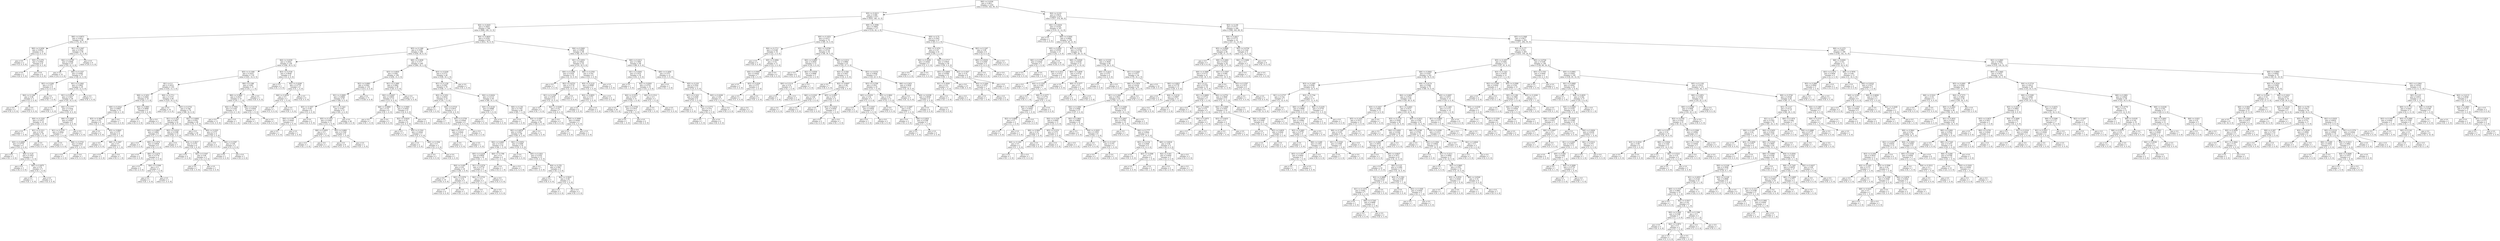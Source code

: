digraph Tree {
node [shape=box] ;
0 [label="X[6] <= 0.4336\ngini = 0.4611\nsamples = 1230\nvalue = [1335, 522, 95, 5]"] ;
1 [label="X[5] <= 0.2413\ngini = 0.289\nsamples = 617\nvalue = [818, 148, 15, 5]"] ;
0 -> 1 [labeldistance=2.5, labelangle=45, headlabel="True"] ;
2 [label="X[4] <= 0.2025\ngini = 0.2653\nsamples = 500\nvalue = [686, 106, 13, 5]"] ;
1 -> 2 ;
3 [label="X[6] <= 0.0973\ngini = 0.4612\nsamples = 66\nvalue = [74, 30, 5, 0]"] ;
2 -> 3 ;
4 [label="X[0] <= 0.2456\ngini = 0.6021\nsamples = 10\nvalue = [3, 9, 5, 0]"] ;
3 -> 4 ;
5 [label="gini = 0.0\nsamples = 2\nvalue = [3, 0, 0, 0]"] ;
4 -> 5 ;
6 [label="X[3] <= 0.476\ngini = 0.4592\nsamples = 8\nvalue = [0, 9, 5, 0]"] ;
4 -> 6 ;
7 [label="gini = 0.0\nsamples = 2\nvalue = [0, 0, 5, 0]"] ;
6 -> 7 ;
8 [label="gini = 0.0\nsamples = 6\nvalue = [0, 9, 0, 0]"] ;
6 -> 8 ;
9 [label="X[1] <= 0.1947\ngini = 0.3523\nsamples = 56\nvalue = [71, 21, 0, 0]"] ;
3 -> 9 ;
10 [label="X[4] <= 0.0785\ngini = 0.4098\nsamples = 47\nvalue = [52, 21, 0, 0]"] ;
9 -> 10 ;
11 [label="gini = 0.0\nsamples = 10\nvalue = [14, 0, 0, 0]"] ;
10 -> 11 ;
12 [label="X[6] <= 0.1327\ngini = 0.4585\nsamples = 37\nvalue = [38, 21, 0, 0]"] ;
10 -> 12 ;
13 [label="X[2] <= 0.5382\ngini = 0.375\nsamples = 8\nvalue = [3, 9, 0, 0]"] ;
12 -> 13 ;
14 [label="X[4] <= 0.1364\ngini = 0.48\nsamples = 3\nvalue = [3, 2, 0, 0]"] ;
13 -> 14 ;
15 [label="gini = 0.0\nsamples = 2\nvalue = [0, 2, 0, 0]"] ;
14 -> 15 ;
16 [label="gini = 0.0\nsamples = 1\nvalue = [3, 0, 0, 0]"] ;
14 -> 16 ;
17 [label="gini = 0.0\nsamples = 5\nvalue = [0, 7, 0, 0]"] ;
13 -> 17 ;
18 [label="X[1] <= 0.1842\ngini = 0.3803\nsamples = 29\nvalue = [35, 12, 0, 0]"] ;
12 -> 18 ;
19 [label="X[1] <= 0.0579\ngini = 0.3457\nsamples = 28\nvalue = [35, 10, 0, 0]"] ;
18 -> 19 ;
20 [label="gini = 0.0\nsamples = 1\nvalue = [0, 1, 0, 0]"] ;
19 -> 20 ;
21 [label="X[4] <= 0.1777\ngini = 0.3254\nsamples = 27\nvalue = [35, 9, 0, 0]"] ;
19 -> 21 ;
22 [label="X[0] <= 0.1535\ngini = 0.1975\nsamples = 19\nvalue = [24, 3, 0, 0]"] ;
21 -> 22 ;
23 [label="gini = 0.0\nsamples = 1\nvalue = [0, 1, 0, 0]"] ;
22 -> 23 ;
24 [label="X[1] <= 0.1211\ngini = 0.142\nsamples = 18\nvalue = [24, 2, 0, 0]"] ;
22 -> 24 ;
25 [label="X[3] <= 0.2009\ngini = 0.2778\nsamples = 9\nvalue = [10, 2, 0, 0]"] ;
24 -> 25 ;
26 [label="gini = 0.0\nsamples = 1\nvalue = [0, 1, 0, 0]"] ;
25 -> 26 ;
27 [label="X[0] <= 0.25\ngini = 0.1653\nsamples = 8\nvalue = [10, 1, 0, 0]"] ;
25 -> 27 ;
28 [label="gini = 0.0\nsamples = 3\nvalue = [6, 0, 0, 0]"] ;
27 -> 28 ;
29 [label="X[0] <= 0.2675\ngini = 0.32\nsamples = 5\nvalue = [4, 1, 0, 0]"] ;
27 -> 29 ;
30 [label="gini = 0.0\nsamples = 1\nvalue = [0, 1, 0, 0]"] ;
29 -> 30 ;
31 [label="gini = 0.0\nsamples = 4\nvalue = [4, 0, 0, 0]"] ;
29 -> 31 ;
32 [label="gini = 0.0\nsamples = 9\nvalue = [14, 0, 0, 0]"] ;
24 -> 32 ;
33 [label="X[6] <= 0.3628\ngini = 0.4567\nsamples = 8\nvalue = [11, 6, 0, 0]"] ;
21 -> 33 ;
34 [label="X[1] <= 0.1579\ngini = 0.2604\nsamples = 7\nvalue = [11, 2, 0, 0]"] ;
33 -> 34 ;
35 [label="gini = 0.0\nsamples = 5\nvalue = [10, 0, 0, 0]"] ;
34 -> 35 ;
36 [label="X[6] <= 0.2743\ngini = 0.4444\nsamples = 2\nvalue = [1, 2, 0, 0]"] ;
34 -> 36 ;
37 [label="gini = 0.0\nsamples = 1\nvalue = [0, 2, 0, 0]"] ;
36 -> 37 ;
38 [label="gini = 0.0\nsamples = 1\nvalue = [1, 0, 0, 0]"] ;
36 -> 38 ;
39 [label="gini = 0.0\nsamples = 1\nvalue = [0, 4, 0, 0]"] ;
33 -> 39 ;
40 [label="gini = 0.0\nsamples = 1\nvalue = [0, 2, 0, 0]"] ;
18 -> 40 ;
41 [label="gini = 0.0\nsamples = 9\nvalue = [19, 0, 0, 0]"] ;
9 -> 41 ;
42 [label="X[4] <= 0.4835\ngini = 0.2259\nsamples = 434\nvalue = [612, 76, 8, 5]"] ;
2 -> 42 ;
43 [label="X[5] <= 0.1366\ngini = 0.1938\nsamples = 366\nvalue = [530, 50, 8, 5]"] ;
42 -> 43 ;
44 [label="X[4] <= 0.4339\ngini = 0.2652\nsamples = 126\nvalue = [166, 18, 6, 5]"] ;
43 -> 44 ;
45 [label="X[5] <= 0.1308\ngini = 0.2433\nsamples = 118\nvalue = [161, 14, 6, 5]"] ;
44 -> 45 ;
46 [label="X[1] <= 0.1\ngini = 0.2014\nsamples = 103\nvalue = [145, 13, 5, 0]"] ;
45 -> 46 ;
47 [label="X[6] <= 0.3451\ngini = 0.4464\nsamples = 19\nvalue = [20, 3, 5, 0]"] ;
46 -> 47 ;
48 [label="X[0] <= 0.2522\ngini = 0.0907\nsamples = 15\nvalue = [20, 0, 1, 0]"] ;
47 -> 48 ;
49 [label="X[3] <= 0.3664\ngini = 0.18\nsamples = 8\nvalue = [9, 0, 1, 0]"] ;
48 -> 49 ;
50 [label="gini = 0.0\nsamples = 4\nvalue = [6, 0, 0, 0]"] ;
49 -> 50 ;
51 [label="X[5] <= 0.0843\ngini = 0.375\nsamples = 4\nvalue = [3, 0, 1, 0]"] ;
49 -> 51 ;
52 [label="gini = 0.0\nsamples = 2\nvalue = [2, 0, 0, 0]"] ;
51 -> 52 ;
53 [label="X[6] <= 0.1947\ngini = 0.5\nsamples = 2\nvalue = [1, 0, 1, 0]"] ;
51 -> 53 ;
54 [label="gini = 0.0\nsamples = 1\nvalue = [1, 0, 0, 0]"] ;
53 -> 54 ;
55 [label="gini = 0.0\nsamples = 1\nvalue = [0, 0, 1, 0]"] ;
53 -> 55 ;
56 [label="gini = 0.0\nsamples = 7\nvalue = [11, 0, 0, 0]"] ;
48 -> 56 ;
57 [label="X[5] <= 0.0901\ngini = 0.4898\nsamples = 4\nvalue = [0, 3, 4, 0]"] ;
47 -> 57 ;
58 [label="gini = 0.0\nsamples = 2\nvalue = [0, 0, 4, 0]"] ;
57 -> 58 ;
59 [label="gini = 0.0\nsamples = 2\nvalue = [0, 3, 0, 0]"] ;
57 -> 59 ;
60 [label="X[0] <= 0.1711\ngini = 0.1372\nsamples = 84\nvalue = [125, 10, 0, 0]"] ;
46 -> 60 ;
61 [label="gini = 0.0\nsamples = 14\nvalue = [27, 0, 0, 0]"] ;
60 -> 61 ;
62 [label="X[3] <= 0.2732\ngini = 0.168\nsamples = 70\nvalue = [98, 10, 0, 0]"] ;
60 -> 62 ;
63 [label="X[1] <= 0.1421\ngini = 0.3457\nsamples = 22\nvalue = [28, 8, 0, 0]"] ;
62 -> 63 ;
64 [label="X[5] <= 0.0901\ngini = 0.4861\nsamples = 9\nvalue = [7, 5, 0, 0]"] ;
63 -> 64 ;
65 [label="gini = 0.0\nsamples = 3\nvalue = [3, 0, 0, 0]"] ;
64 -> 65 ;
66 [label="X[0] <= 0.1974\ngini = 0.4938\nsamples = 6\nvalue = [4, 5, 0, 0]"] ;
64 -> 66 ;
67 [label="gini = 0.0\nsamples = 2\nvalue = [3, 0, 0, 0]"] ;
66 -> 67 ;
68 [label="X[6] <= 0.3274\ngini = 0.2778\nsamples = 4\nvalue = [1, 5, 0, 0]"] ;
66 -> 68 ;
69 [label="gini = 0.0\nsamples = 2\nvalue = [0, 4, 0, 0]"] ;
68 -> 69 ;
70 [label="X[4] <= 0.3306\ngini = 0.5\nsamples = 2\nvalue = [1, 1, 0, 0]"] ;
68 -> 70 ;
71 [label="gini = 0.0\nsamples = 1\nvalue = [0, 1, 0, 0]"] ;
70 -> 71 ;
72 [label="gini = 0.0\nsamples = 1\nvalue = [1, 0, 0, 0]"] ;
70 -> 72 ;
73 [label="X[2] <= 0.4323\ngini = 0.2188\nsamples = 13\nvalue = [21, 3, 0, 0]"] ;
63 -> 73 ;
74 [label="gini = 0.0\nsamples = 7\nvalue = [12, 0, 0, 0]"] ;
73 -> 74 ;
75 [label="X[4] <= 0.3017\ngini = 0.375\nsamples = 6\nvalue = [9, 3, 0, 0]"] ;
73 -> 75 ;
76 [label="gini = 0.0\nsamples = 4\nvalue = [7, 0, 0, 0]"] ;
75 -> 76 ;
77 [label="X[4] <= 0.3347\ngini = 0.48\nsamples = 2\nvalue = [2, 3, 0, 0]"] ;
75 -> 77 ;
78 [label="gini = 0.0\nsamples = 1\nvalue = [0, 3, 0, 0]"] ;
77 -> 78 ;
79 [label="gini = 0.0\nsamples = 1\nvalue = [2, 0, 0, 0]"] ;
77 -> 79 ;
80 [label="X[2] <= 0.6892\ngini = 0.054\nsamples = 48\nvalue = [70, 2, 0, 0]"] ;
62 -> 80 ;
81 [label="gini = 0.0\nsamples = 44\nvalue = [64, 0, 0, 0]"] ;
80 -> 81 ;
82 [label="X[0] <= 0.2325\ngini = 0.375\nsamples = 4\nvalue = [6, 2, 0, 0]"] ;
80 -> 82 ;
83 [label="gini = 0.0\nsamples = 2\nvalue = [3, 0, 0, 0]"] ;
82 -> 83 ;
84 [label="X[4] <= 0.2397\ngini = 0.48\nsamples = 2\nvalue = [3, 2, 0, 0]"] ;
82 -> 84 ;
85 [label="gini = 0.0\nsamples = 1\nvalue = [3, 0, 0, 0]"] ;
84 -> 85 ;
86 [label="gini = 0.0\nsamples = 1\nvalue = [0, 2, 0, 0]"] ;
84 -> 86 ;
87 [label="X[0] <= 0.386\ngini = 0.465\nsamples = 15\nvalue = [16, 1, 1, 5]"] ;
45 -> 87 ;
88 [label="X[6] <= 0.3982\ngini = 0.2037\nsamples = 14\nvalue = [16, 1, 1, 0]"] ;
87 -> 88 ;
89 [label="X[2] <= 0.7092\ngini = 0.1244\nsamples = 12\nvalue = [14, 0, 1, 0]"] ;
88 -> 89 ;
90 [label="gini = 0.0\nsamples = 11\nvalue = [14, 0, 0, 0]"] ;
89 -> 90 ;
91 [label="gini = 0.0\nsamples = 1\nvalue = [0, 0, 1, 0]"] ;
89 -> 91 ;
92 [label="X[6] <= 0.4159\ngini = 0.4444\nsamples = 2\nvalue = [2, 1, 0, 0]"] ;
88 -> 92 ;
93 [label="gini = 0.0\nsamples = 1\nvalue = [0, 1, 0, 0]"] ;
92 -> 93 ;
94 [label="gini = 0.0\nsamples = 1\nvalue = [2, 0, 0, 0]"] ;
92 -> 94 ;
95 [label="gini = 0.0\nsamples = 1\nvalue = [0, 0, 0, 5]"] ;
87 -> 95 ;
96 [label="X[3] <= 0.2728\ngini = 0.4938\nsamples = 8\nvalue = [5, 4, 0, 0]"] ;
44 -> 96 ;
97 [label="gini = 0.0\nsamples = 2\nvalue = [0, 3, 0, 0]"] ;
96 -> 97 ;
98 [label="X[2] <= 0.4349\ngini = 0.2778\nsamples = 6\nvalue = [5, 1, 0, 0]"] ;
96 -> 98 ;
99 [label="X[0] <= 0.2018\ngini = 0.5\nsamples = 2\nvalue = [1, 1, 0, 0]"] ;
98 -> 99 ;
100 [label="gini = 0.0\nsamples = 1\nvalue = [1, 0, 0, 0]"] ;
99 -> 100 ;
101 [label="gini = 0.0\nsamples = 1\nvalue = [0, 1, 0, 0]"] ;
99 -> 101 ;
102 [label="gini = 0.0\nsamples = 4\nvalue = [4, 0, 0, 0]"] ;
98 -> 102 ;
103 [label="X[6] <= 0.3038\ngini = 0.1571\nsamples = 240\nvalue = [364, 32, 2, 0]"] ;
43 -> 103 ;
104 [label="X[3] <= 0.4935\ngini = 0.092\nsamples = 160\nvalue = [256, 13, 0, 0]"] ;
103 -> 104 ;
105 [label="X[2] <= 0.4983\ngini = 0.0362\nsamples = 132\nvalue = [213, 4, 0, 0]"] ;
104 -> 105 ;
106 [label="X[1] <= 0.0895\ngini = 0.0868\nsamples = 61\nvalue = [84, 4, 0, 0]"] ;
105 -> 106 ;
107 [label="X[5] <= 0.1657\ngini = 0.48\nsamples = 4\nvalue = [3, 2, 0, 0]"] ;
106 -> 107 ;
108 [label="X[0] <= 0.193\ngini = 0.4444\nsamples = 2\nvalue = [1, 2, 0, 0]"] ;
107 -> 108 ;
109 [label="gini = 0.0\nsamples = 1\nvalue = [1, 0, 0, 0]"] ;
108 -> 109 ;
110 [label="gini = 0.0\nsamples = 1\nvalue = [0, 2, 0, 0]"] ;
108 -> 110 ;
111 [label="gini = 0.0\nsamples = 2\nvalue = [2, 0, 0, 0]"] ;
107 -> 111 ;
112 [label="X[1] <= 0.1421\ngini = 0.047\nsamples = 57\nvalue = [81, 2, 0, 0]"] ;
106 -> 112 ;
113 [label="X[5] <= 0.1453\ngini = 0.2449\nsamples = 11\nvalue = [12, 2, 0, 0]"] ;
112 -> 113 ;
114 [label="X[6] <= 0.2655\ngini = 0.5\nsamples = 2\nvalue = [1, 1, 0, 0]"] ;
113 -> 114 ;
115 [label="gini = 0.0\nsamples = 1\nvalue = [0, 1, 0, 0]"] ;
114 -> 115 ;
116 [label="gini = 0.0\nsamples = 1\nvalue = [1, 0, 0, 0]"] ;
114 -> 116 ;
117 [label="X[2] <= 0.4861\ngini = 0.1528\nsamples = 9\nvalue = [11, 1, 0, 0]"] ;
113 -> 117 ;
118 [label="gini = 0.0\nsamples = 8\nvalue = [11, 0, 0, 0]"] ;
117 -> 118 ;
119 [label="gini = 0.0\nsamples = 1\nvalue = [0, 1, 0, 0]"] ;
117 -> 119 ;
120 [label="gini = 0.0\nsamples = 46\nvalue = [69, 0, 0, 0]"] ;
112 -> 120 ;
121 [label="gini = 0.0\nsamples = 71\nvalue = [129, 0, 0, 0]"] ;
105 -> 121 ;
122 [label="X[1] <= 0.1895\ngini = 0.2862\nsamples = 28\nvalue = [43, 9, 0, 0]"] ;
104 -> 122 ;
123 [label="X[2] <= 0.6267\ngini = 0.4835\nsamples = 15\nvalue = [13, 9, 0, 0]"] ;
122 -> 123 ;
124 [label="X[6] <= 0.0885\ngini = 0.18\nsamples = 6\nvalue = [9, 1, 0, 0]"] ;
123 -> 124 ;
125 [label="gini = 0.0\nsamples = 1\nvalue = [0, 1, 0, 0]"] ;
124 -> 125 ;
126 [label="gini = 0.0\nsamples = 5\nvalue = [9, 0, 0, 0]"] ;
124 -> 126 ;
127 [label="X[3] <= 0.5665\ngini = 0.4444\nsamples = 9\nvalue = [4, 8, 0, 0]"] ;
123 -> 127 ;
128 [label="X[2] <= 0.6424\ngini = 0.32\nsamples = 8\nvalue = [2, 8, 0, 0]"] ;
127 -> 128 ;
129 [label="gini = 0.0\nsamples = 3\nvalue = [0, 4, 0, 0]"] ;
128 -> 129 ;
130 [label="X[5] <= 0.1541\ngini = 0.4444\nsamples = 5\nvalue = [2, 4, 0, 0]"] ;
128 -> 130 ;
131 [label="gini = 0.0\nsamples = 2\nvalue = [0, 2, 0, 0]"] ;
130 -> 131 ;
132 [label="X[6] <= 0.1504\ngini = 0.5\nsamples = 3\nvalue = [2, 2, 0, 0]"] ;
130 -> 132 ;
133 [label="gini = 0.0\nsamples = 2\nvalue = [2, 0, 0, 0]"] ;
132 -> 133 ;
134 [label="gini = 0.0\nsamples = 1\nvalue = [0, 2, 0, 0]"] ;
132 -> 134 ;
135 [label="gini = 0.0\nsamples = 1\nvalue = [2, 0, 0, 0]"] ;
127 -> 135 ;
136 [label="gini = 0.0\nsamples = 13\nvalue = [30, 0, 0, 0]"] ;
122 -> 136 ;
137 [label="X[3] <= 0.5339\ngini = 0.2771\nsamples = 80\nvalue = [108, 19, 2, 0]"] ;
103 -> 137 ;
138 [label="X[1] <= 0.1158\ngini = 0.2587\nsamples = 79\nvalue = [108, 17, 2, 0]"] ;
137 -> 138 ;
139 [label="X[2] <= 0.3351\ngini = 0.4032\nsamples = 14\nvalue = [18, 7, 0, 0]"] ;
138 -> 139 ;
140 [label="gini = 0.0\nsamples = 1\nvalue = [0, 3, 0, 0]"] ;
139 -> 140 ;
141 [label="X[4] <= 0.3719\ngini = 0.2975\nsamples = 13\nvalue = [18, 4, 0, 0]"] ;
139 -> 141 ;
142 [label="gini = 0.0\nsamples = 7\nvalue = [16, 0, 0, 0]"] ;
141 -> 142 ;
143 [label="X[3] <= 0.2758\ngini = 0.4444\nsamples = 6\nvalue = [2, 4, 0, 0]"] ;
141 -> 143 ;
144 [label="X[6] <= 0.3717\ngini = 0.4444\nsamples = 3\nvalue = [2, 1, 0, 0]"] ;
143 -> 144 ;
145 [label="gini = 0.0\nsamples = 2\nvalue = [2, 0, 0, 0]"] ;
144 -> 145 ;
146 [label="gini = 0.0\nsamples = 1\nvalue = [0, 1, 0, 0]"] ;
144 -> 146 ;
147 [label="gini = 0.0\nsamples = 3\nvalue = [0, 3, 0, 0]"] ;
143 -> 147 ;
148 [label="X[2] <= 0.0434\ngini = 0.2115\nsamples = 65\nvalue = [90, 10, 2, 0]"] ;
138 -> 148 ;
149 [label="X[3] <= 0.4126\ngini = 0.4688\nsamples = 5\nvalue = [5, 3, 0, 0]"] ;
148 -> 149 ;
150 [label="gini = 0.0\nsamples = 2\nvalue = [0, 3, 0, 0]"] ;
149 -> 150 ;
151 [label="gini = 0.0\nsamples = 3\nvalue = [5, 0, 0, 0]"] ;
149 -> 151 ;
152 [label="X[0] <= 0.136\ngini = 0.1763\nsamples = 60\nvalue = [85, 7, 2, 0]"] ;
148 -> 152 ;
153 [label="gini = 0.0\nsamples = 1\nvalue = [0, 1, 0, 0]"] ;
152 -> 153 ;
154 [label="X[4] <= 0.4587\ngini = 0.16\nsamples = 59\nvalue = [85, 6, 2, 0]"] ;
152 -> 154 ;
155 [label="X[2] <= 0.4878\ngini = 0.2047\nsamples = 48\nvalue = [63, 6, 2, 0]"] ;
154 -> 155 ;
156 [label="X[4] <= 0.4463\ngini = 0.1213\nsamples = 32\nvalue = [44, 1, 2, 0]"] ;
155 -> 156 ;
157 [label="X[5] <= 0.2238\ngini = 0.0859\nsamples = 30\nvalue = [43, 1, 1, 0]"] ;
156 -> 157 ;
158 [label="X[4] <= 0.405\ngini = 0.05\nsamples = 24\nvalue = [38, 1, 0, 0]"] ;
157 -> 158 ;
159 [label="gini = 0.0\nsamples = 19\nvalue = [34, 0, 0, 0]"] ;
158 -> 159 ;
160 [label="X[2] <= 0.3576\ngini = 0.32\nsamples = 5\nvalue = [4, 1, 0, 0]"] ;
158 -> 160 ;
161 [label="gini = 0.0\nsamples = 4\nvalue = [4, 0, 0, 0]"] ;
160 -> 161 ;
162 [label="gini = 0.0\nsamples = 1\nvalue = [0, 1, 0, 0]"] ;
160 -> 162 ;
163 [label="X[1] <= 0.2579\ngini = 0.2778\nsamples = 6\nvalue = [5, 0, 1, 0]"] ;
157 -> 163 ;
164 [label="X[2] <= 0.3733\ngini = 0.5\nsamples = 2\nvalue = [1, 0, 1, 0]"] ;
163 -> 164 ;
165 [label="gini = 0.0\nsamples = 1\nvalue = [0, 0, 1, 0]"] ;
164 -> 165 ;
166 [label="gini = 0.0\nsamples = 1\nvalue = [1, 0, 0, 0]"] ;
164 -> 166 ;
167 [label="gini = 0.0\nsamples = 4\nvalue = [4, 0, 0, 0]"] ;
163 -> 167 ;
168 [label="X[0] <= 0.1798\ngini = 0.5\nsamples = 2\nvalue = [1, 0, 1, 0]"] ;
156 -> 168 ;
169 [label="gini = 0.0\nsamples = 1\nvalue = [0, 0, 1, 0]"] ;
168 -> 169 ;
170 [label="gini = 0.0\nsamples = 1\nvalue = [1, 0, 0, 0]"] ;
168 -> 170 ;
171 [label="X[2] <= 0.5052\ngini = 0.3299\nsamples = 16\nvalue = [19, 5, 0, 0]"] ;
155 -> 171 ;
172 [label="gini = 0.0\nsamples = 1\nvalue = [0, 2, 0, 0]"] ;
171 -> 172 ;
173 [label="X[5] <= 0.1831\ngini = 0.2355\nsamples = 15\nvalue = [19, 3, 0, 0]"] ;
171 -> 173 ;
174 [label="gini = 0.0\nsamples = 7\nvalue = [11, 0, 0, 0]"] ;
173 -> 174 ;
175 [label="X[4] <= 0.376\ngini = 0.3967\nsamples = 8\nvalue = [8, 3, 0, 0]"] ;
173 -> 175 ;
176 [label="gini = 0.0\nsamples = 5\nvalue = [6, 0, 0, 0]"] ;
175 -> 176 ;
177 [label="X[2] <= 0.5625\ngini = 0.48\nsamples = 3\nvalue = [2, 3, 0, 0]"] ;
175 -> 177 ;
178 [label="gini = 0.0\nsamples = 1\nvalue = [2, 0, 0, 0]"] ;
177 -> 178 ;
179 [label="gini = 0.0\nsamples = 2\nvalue = [0, 3, 0, 0]"] ;
177 -> 179 ;
180 [label="gini = 0.0\nsamples = 11\nvalue = [22, 0, 0, 0]"] ;
154 -> 180 ;
181 [label="gini = 0.0\nsamples = 1\nvalue = [0, 2, 0, 0]"] ;
137 -> 181 ;
182 [label="X[4] <= 0.5083\ngini = 0.3656\nsamples = 68\nvalue = [82, 26, 0, 0]"] ;
42 -> 182 ;
183 [label="X[1] <= 0.2053\ngini = 0.4922\nsamples = 22\nvalue = [14, 18, 0, 0]"] ;
182 -> 183 ;
184 [label="X[0] <= 0.1096\ngini = 0.3324\nsamples = 14\nvalue = [4, 15, 0, 0]"] ;
183 -> 184 ;
185 [label="gini = 0.0\nsamples = 1\nvalue = [1, 0, 0, 0]"] ;
184 -> 185 ;
186 [label="X[2] <= 0.6753\ngini = 0.2778\nsamples = 13\nvalue = [3, 15, 0, 0]"] ;
184 -> 186 ;
187 [label="X[1] <= 0.1526\ngini = 0.2076\nsamples = 12\nvalue = [2, 15, 0, 0]"] ;
186 -> 187 ;
188 [label="gini = 0.0\nsamples = 5\nvalue = [0, 7, 0, 0]"] ;
187 -> 188 ;
189 [label="X[2] <= 0.5208\ngini = 0.32\nsamples = 7\nvalue = [2, 8, 0, 0]"] ;
187 -> 189 ;
190 [label="gini = 0.0\nsamples = 4\nvalue = [0, 4, 0, 0]"] ;
189 -> 190 ;
191 [label="X[3] <= 0.3699\ngini = 0.4444\nsamples = 3\nvalue = [2, 4, 0, 0]"] ;
189 -> 191 ;
192 [label="gini = 0.0\nsamples = 2\nvalue = [2, 0, 0, 0]"] ;
191 -> 192 ;
193 [label="gini = 0.0\nsamples = 1\nvalue = [0, 4, 0, 0]"] ;
191 -> 193 ;
194 [label="gini = 0.0\nsamples = 1\nvalue = [1, 0, 0, 0]"] ;
186 -> 194 ;
195 [label="X[0] <= 0.2763\ngini = 0.355\nsamples = 8\nvalue = [10, 3, 0, 0]"] ;
183 -> 195 ;
196 [label="X[5] <= 0.2122\ngini = 0.4898\nsamples = 5\nvalue = [4, 3, 0, 0]"] ;
195 -> 196 ;
197 [label="X[2] <= 0.0955\ngini = 0.375\nsamples = 3\nvalue = [1, 3, 0, 0]"] ;
196 -> 197 ;
198 [label="gini = 0.0\nsamples = 2\nvalue = [0, 3, 0, 0]"] ;
197 -> 198 ;
199 [label="gini = 0.0\nsamples = 1\nvalue = [1, 0, 0, 0]"] ;
197 -> 199 ;
200 [label="gini = 0.0\nsamples = 2\nvalue = [3, 0, 0, 0]"] ;
196 -> 200 ;
201 [label="gini = 0.0\nsamples = 3\nvalue = [6, 0, 0, 0]"] ;
195 -> 201 ;
202 [label="X[0] <= 0.2412\ngini = 0.1884\nsamples = 46\nvalue = [68, 8, 0, 0]"] ;
182 -> 202 ;
203 [label="X[1] <= 0.0263\ngini = 0.1014\nsamples = 34\nvalue = [53, 3, 0, 0]"] ;
202 -> 203 ;
204 [label="gini = 0.0\nsamples = 1\nvalue = [0, 1, 0, 0]"] ;
203 -> 204 ;
205 [label="X[2] <= 0.6363\ngini = 0.0701\nsamples = 33\nvalue = [53, 2, 0, 0]"] ;
203 -> 205 ;
206 [label="X[2] <= 0.5312\ngini = 0.037\nsamples = 31\nvalue = [52, 1, 0, 0]"] ;
205 -> 206 ;
207 [label="gini = 0.0\nsamples = 26\nvalue = [44, 0, 0, 0]"] ;
206 -> 207 ;
208 [label="X[3] <= 0.2758\ngini = 0.1975\nsamples = 5\nvalue = [8, 1, 0, 0]"] ;
206 -> 208 ;
209 [label="gini = 0.0\nsamples = 1\nvalue = [0, 1, 0, 0]"] ;
208 -> 209 ;
210 [label="gini = 0.0\nsamples = 4\nvalue = [8, 0, 0, 0]"] ;
208 -> 210 ;
211 [label="X[5] <= 0.1512\ngini = 0.5\nsamples = 2\nvalue = [1, 1, 0, 0]"] ;
205 -> 211 ;
212 [label="gini = 0.0\nsamples = 1\nvalue = [0, 1, 0, 0]"] ;
211 -> 212 ;
213 [label="gini = 0.0\nsamples = 1\nvalue = [1, 0, 0, 0]"] ;
211 -> 213 ;
214 [label="X[6] <= 0.1858\ngini = 0.375\nsamples = 12\nvalue = [15, 5, 0, 0]"] ;
202 -> 214 ;
215 [label="gini = 0.0\nsamples = 1\nvalue = [0, 1, 0, 0]"] ;
214 -> 215 ;
216 [label="X[5] <= 0.218\ngini = 0.3324\nsamples = 11\nvalue = [15, 4, 0, 0]"] ;
214 -> 216 ;
217 [label="X[1] <= 0.1421\ngini = 0.2449\nsamples = 8\nvalue = [12, 2, 0, 0]"] ;
216 -> 217 ;
218 [label="gini = 0.0\nsamples = 3\nvalue = [6, 0, 0, 0]"] ;
217 -> 218 ;
219 [label="X[3] <= 0.2771\ngini = 0.375\nsamples = 5\nvalue = [6, 2, 0, 0]"] ;
217 -> 219 ;
220 [label="gini = 0.0\nsamples = 1\nvalue = [0, 2, 0, 0]"] ;
219 -> 220 ;
221 [label="gini = 0.0\nsamples = 4\nvalue = [6, 0, 0, 0]"] ;
219 -> 221 ;
222 [label="X[3] <= 0.4208\ngini = 0.48\nsamples = 3\nvalue = [3, 2, 0, 0]"] ;
216 -> 222 ;
223 [label="gini = 0.0\nsamples = 1\nvalue = [0, 2, 0, 0]"] ;
222 -> 223 ;
224 [label="gini = 0.0\nsamples = 2\nvalue = [3, 0, 0, 0]"] ;
222 -> 224 ;
225 [label="X[0] <= 0.3596\ngini = 0.3804\nsamples = 117\nvalue = [132, 42, 2, 0]"] ;
1 -> 225 ;
226 [label="X[0] <= 0.1974\ngini = 0.4377\nsamples = 70\nvalue = [69, 33, 0, 0]"] ;
225 -> 226 ;
227 [label="X[0] <= 0.1711\ngini = 0.2188\nsamples = 16\nvalue = [21, 3, 0, 0]"] ;
226 -> 227 ;
228 [label="gini = 0.0\nsamples = 5\nvalue = [9, 0, 0, 0]"] ;
227 -> 228 ;
229 [label="X[5] <= 0.2994\ngini = 0.32\nsamples = 11\nvalue = [12, 3, 0, 0]"] ;
227 -> 229 ;
230 [label="X[4] <= 0.5083\ngini = 0.4444\nsamples = 7\nvalue = [6, 3, 0, 0]"] ;
229 -> 230 ;
231 [label="gini = 0.0\nsamples = 3\nvalue = [5, 0, 0, 0]"] ;
230 -> 231 ;
232 [label="X[5] <= 0.2529\ngini = 0.375\nsamples = 4\nvalue = [1, 3, 0, 0]"] ;
230 -> 232 ;
233 [label="gini = 0.0\nsamples = 1\nvalue = [1, 0, 0, 0]"] ;
232 -> 233 ;
234 [label="gini = 0.0\nsamples = 3\nvalue = [0, 3, 0, 0]"] ;
232 -> 234 ;
235 [label="gini = 0.0\nsamples = 4\nvalue = [6, 0, 0, 0]"] ;
229 -> 235 ;
236 [label="X[2] <= 0.0799\ngini = 0.4734\nsamples = 54\nvalue = [48, 30, 0, 0]"] ;
226 -> 236 ;
237 [label="X[0] <= 0.2895\ngini = 0.2659\nsamples = 13\nvalue = [16, 3, 0, 0]"] ;
236 -> 237 ;
238 [label="gini = 0.0\nsamples = 8\nvalue = [12, 0, 0, 0]"] ;
237 -> 238 ;
239 [label="X[2] <= 0.0556\ngini = 0.4898\nsamples = 5\nvalue = [4, 3, 0, 0]"] ;
237 -> 239 ;
240 [label="X[0] <= 0.3114\ngini = 0.32\nsamples = 4\nvalue = [4, 1, 0, 0]"] ;
239 -> 240 ;
241 [label="gini = 0.0\nsamples = 1\nvalue = [0, 1, 0, 0]"] ;
240 -> 241 ;
242 [label="gini = 0.0\nsamples = 3\nvalue = [4, 0, 0, 0]"] ;
240 -> 242 ;
243 [label="gini = 0.0\nsamples = 1\nvalue = [0, 2, 0, 0]"] ;
239 -> 243 ;
244 [label="X[6] <= 0.2212\ngini = 0.4964\nsamples = 41\nvalue = [32, 27, 0, 0]"] ;
236 -> 244 ;
245 [label="X[2] <= 0.559\ngini = 0.3457\nsamples = 14\nvalue = [14, 4, 0, 0]"] ;
244 -> 245 ;
246 [label="gini = 0.0\nsamples = 7\nvalue = [8, 0, 0, 0]"] ;
245 -> 246 ;
247 [label="X[2] <= 0.6007\ngini = 0.48\nsamples = 7\nvalue = [6, 4, 0, 0]"] ;
245 -> 247 ;
248 [label="X[0] <= 0.2325\ngini = 0.48\nsamples = 3\nvalue = [2, 3, 0, 0]"] ;
247 -> 248 ;
249 [label="gini = 0.0\nsamples = 1\nvalue = [2, 0, 0, 0]"] ;
248 -> 249 ;
250 [label="gini = 0.0\nsamples = 2\nvalue = [0, 3, 0, 0]"] ;
248 -> 250 ;
251 [label="X[5] <= 0.2907\ngini = 0.32\nsamples = 4\nvalue = [4, 1, 0, 0]"] ;
247 -> 251 ;
252 [label="gini = 0.0\nsamples = 1\nvalue = [2, 0, 0, 0]"] ;
251 -> 252 ;
253 [label="X[3] <= 0.4432\ngini = 0.4444\nsamples = 3\nvalue = [2, 1, 0, 0]"] ;
251 -> 253 ;
254 [label="gini = 0.0\nsamples = 2\nvalue = [2, 0, 0, 0]"] ;
253 -> 254 ;
255 [label="gini = 0.0\nsamples = 1\nvalue = [0, 1, 0, 0]"] ;
253 -> 255 ;
256 [label="X[3] <= 0.4152\ngini = 0.4926\nsamples = 27\nvalue = [18, 23, 0, 0]"] ;
244 -> 256 ;
257 [label="X[3] <= 0.2706\ngini = 0.455\nsamples = 16\nvalue = [13, 7, 0, 0]"] ;
256 -> 257 ;
258 [label="X[3] <= 0.2253\ngini = 0.32\nsamples = 5\nvalue = [1, 4, 0, 0]"] ;
257 -> 258 ;
259 [label="gini = 0.0\nsamples = 2\nvalue = [0, 2, 0, 0]"] ;
258 -> 259 ;
260 [label="X[3] <= 0.2447\ngini = 0.4444\nsamples = 3\nvalue = [1, 2, 0, 0]"] ;
258 -> 260 ;
261 [label="gini = 0.0\nsamples = 1\nvalue = [1, 0, 0, 0]"] ;
260 -> 261 ;
262 [label="gini = 0.0\nsamples = 2\nvalue = [0, 2, 0, 0]"] ;
260 -> 262 ;
263 [label="X[2] <= 0.3802\ngini = 0.32\nsamples = 11\nvalue = [12, 3, 0, 0]"] ;
257 -> 263 ;
264 [label="gini = 0.0\nsamples = 4\nvalue = [5, 0, 0, 0]"] ;
263 -> 264 ;
265 [label="X[2] <= 0.4497\ngini = 0.42\nsamples = 7\nvalue = [7, 3, 0, 0]"] ;
263 -> 265 ;
266 [label="gini = 0.0\nsamples = 2\nvalue = [0, 2, 0, 0]"] ;
265 -> 266 ;
267 [label="X[6] <= 0.2832\ngini = 0.2188\nsamples = 5\nvalue = [7, 1, 0, 0]"] ;
265 -> 267 ;
268 [label="gini = 0.0\nsamples = 1\nvalue = [0, 1, 0, 0]"] ;
267 -> 268 ;
269 [label="gini = 0.0\nsamples = 4\nvalue = [7, 0, 0, 0]"] ;
267 -> 269 ;
270 [label="X[6] <= 0.3451\ngini = 0.3628\nsamples = 11\nvalue = [5, 16, 0, 0]"] ;
256 -> 270 ;
271 [label="gini = 0.0\nsamples = 5\nvalue = [0, 12, 0, 0]"] ;
270 -> 271 ;
272 [label="X[4] <= 0.6198\ngini = 0.4938\nsamples = 6\nvalue = [5, 4, 0, 0]"] ;
270 -> 272 ;
273 [label="gini = 0.0\nsamples = 4\nvalue = [5, 0, 0, 0]"] ;
272 -> 273 ;
274 [label="gini = 0.0\nsamples = 2\nvalue = [0, 4, 0, 0]"] ;
272 -> 274 ;
275 [label="X[0] <= 0.75\ngini = 0.2597\nsamples = 47\nvalue = [63, 9, 2, 0]"] ;
225 -> 275 ;
276 [label="X[4] <= 0.1074\ngini = 0.147\nsamples = 41\nvalue = [59, 3, 2, 0]"] ;
275 -> 276 ;
277 [label="X[2] <= 0.3438\ngini = 0.4444\nsamples = 2\nvalue = [1, 0, 2, 0]"] ;
276 -> 277 ;
278 [label="gini = 0.0\nsamples = 1\nvalue = [0, 0, 2, 0]"] ;
277 -> 278 ;
279 [label="gini = 0.0\nsamples = 1\nvalue = [1, 0, 0, 0]"] ;
277 -> 279 ;
280 [label="X[6] <= 0.3717\ngini = 0.0935\nsamples = 39\nvalue = [58, 3, 0, 0]"] ;
276 -> 280 ;
281 [label="X[3] <= 0.4605\ngini = 0.0384\nsamples = 31\nvalue = [50, 1, 0, 0]"] ;
280 -> 281 ;
282 [label="X[1] <= 0.3026\ngini = 0.32\nsamples = 4\nvalue = [4, 1, 0, 0]"] ;
281 -> 282 ;
283 [label="gini = 0.0\nsamples = 1\nvalue = [0, 1, 0, 0]"] ;
282 -> 283 ;
284 [label="gini = 0.0\nsamples = 3\nvalue = [4, 0, 0, 0]"] ;
282 -> 284 ;
285 [label="gini = 0.0\nsamples = 27\nvalue = [46, 0, 0, 0]"] ;
281 -> 285 ;
286 [label="X[2] <= 0.1927\ngini = 0.32\nsamples = 8\nvalue = [8, 2, 0, 0]"] ;
280 -> 286 ;
287 [label="X[4] <= 0.3264\ngini = 0.1975\nsamples = 7\nvalue = [8, 1, 0, 0]"] ;
286 -> 287 ;
288 [label="gini = 0.0\nsamples = 1\nvalue = [0, 1, 0, 0]"] ;
287 -> 288 ;
289 [label="gini = 0.0\nsamples = 6\nvalue = [8, 0, 0, 0]"] ;
287 -> 289 ;
290 [label="gini = 0.0\nsamples = 1\nvalue = [0, 1, 0, 0]"] ;
286 -> 290 ;
291 [label="X[2] <= 0.1267\ngini = 0.48\nsamples = 6\nvalue = [4, 6, 0, 0]"] ;
275 -> 291 ;
292 [label="X[0] <= 0.8202\ngini = 0.2449\nsamples = 4\nvalue = [1, 6, 0, 0]"] ;
291 -> 292 ;
293 [label="gini = 0.0\nsamples = 3\nvalue = [0, 6, 0, 0]"] ;
292 -> 293 ;
294 [label="gini = 0.0\nsamples = 1\nvalue = [1, 0, 0, 0]"] ;
292 -> 294 ;
295 [label="gini = 0.0\nsamples = 2\nvalue = [3, 0, 0, 0]"] ;
291 -> 295 ;
296 [label="X[4] <= 0.219\ngini = 0.5614\nsamples = 613\nvalue = [517, 374, 80, 0]"] ;
0 -> 296 [labeldistance=2.5, labelangle=-45, headlabel="False"] ;
297 [label="X[2] <= 0.0434\ngini = 0.4183\nsamples = 107\nvalue = [119, 31, 12, 0]"] ;
296 -> 297 ;
298 [label="gini = 0.0\nsamples = 1\nvalue = [0, 2, 0, 0]"] ;
297 -> 298 ;
299 [label="X[6] <= 0.5044\ngini = 0.4084\nsamples = 106\nvalue = [119, 29, 12, 0]"] ;
297 -> 299 ;
300 [label="X[5] <= 0.0581\ngini = 0.0555\nsamples = 27\nvalue = [34, 1, 0, 0]"] ;
299 -> 300 ;
301 [label="X[0] <= 0.2763\ngini = 0.4444\nsamples = 3\nvalue = [2, 1, 0, 0]"] ;
300 -> 301 ;
302 [label="gini = 0.0\nsamples = 2\nvalue = [2, 0, 0, 0]"] ;
301 -> 302 ;
303 [label="gini = 0.0\nsamples = 1\nvalue = [0, 1, 0, 0]"] ;
301 -> 303 ;
304 [label="gini = 0.0\nsamples = 24\nvalue = [32, 0, 0, 0]"] ;
300 -> 304 ;
305 [label="X[5] <= 0.0727\ngini = 0.4782\nsamples = 79\nvalue = [85, 28, 12, 0]"] ;
299 -> 305 ;
306 [label="X[6] <= 0.6549\ngini = 0.6259\nsamples = 15\nvalue = [7, 4, 10, 0]"] ;
305 -> 306 ;
307 [label="X[4] <= 0.1612\ngini = 0.5312\nsamples = 8\nvalue = [5, 2, 1, 0]"] ;
306 -> 307 ;
308 [label="gini = 0.0\nsamples = 1\nvalue = [0, 1, 0, 0]"] ;
307 -> 308 ;
309 [label="X[3] <= 0.1554\ngini = 0.449\nsamples = 7\nvalue = [5, 1, 1, 0]"] ;
307 -> 309 ;
310 [label="gini = 0.0\nsamples = 1\nvalue = [0, 0, 1, 0]"] ;
309 -> 310 ;
311 [label="X[0] <= 0.3377\ngini = 0.2778\nsamples = 6\nvalue = [5, 1, 0, 0]"] ;
309 -> 311 ;
312 [label="X[5] <= 0.0581\ngini = 0.4444\nsamples = 3\nvalue = [2, 1, 0, 0]"] ;
311 -> 312 ;
313 [label="X[2] <= 0.4896\ngini = 0.5\nsamples = 2\nvalue = [1, 1, 0, 0]"] ;
312 -> 313 ;
314 [label="gini = 0.0\nsamples = 1\nvalue = [0, 1, 0, 0]"] ;
313 -> 314 ;
315 [label="gini = 0.0\nsamples = 1\nvalue = [1, 0, 0, 0]"] ;
313 -> 315 ;
316 [label="gini = 0.0\nsamples = 1\nvalue = [1, 0, 0, 0]"] ;
312 -> 316 ;
317 [label="gini = 0.0\nsamples = 3\nvalue = [3, 0, 0, 0]"] ;
311 -> 317 ;
318 [label="X[0] <= 0.2939\ngini = 0.4734\nsamples = 7\nvalue = [2, 2, 9, 0]"] ;
306 -> 318 ;
319 [label="gini = 0.0\nsamples = 4\nvalue = [0, 0, 9, 0]"] ;
318 -> 319 ;
320 [label="X[0] <= 0.3377\ngini = 0.5\nsamples = 3\nvalue = [2, 2, 0, 0]"] ;
318 -> 320 ;
321 [label="gini = 0.0\nsamples = 2\nvalue = [2, 0, 0, 0]"] ;
320 -> 321 ;
322 [label="gini = 0.0\nsamples = 1\nvalue = [0, 2, 0, 0]"] ;
320 -> 322 ;
323 [label="X[6] <= 0.5192\ngini = 0.3839\nsamples = 64\nvalue = [78, 24, 2, 0]"] ;
305 -> 323 ;
324 [label="X[0] <= 0.2412\ngini = 0.375\nsamples = 6\nvalue = [2, 6, 0, 0]"] ;
323 -> 324 ;
325 [label="gini = 0.0\nsamples = 2\nvalue = [2, 0, 0, 0]"] ;
324 -> 325 ;
326 [label="gini = 0.0\nsamples = 4\nvalue = [0, 6, 0, 0]"] ;
324 -> 326 ;
327 [label="X[1] <= 0.2263\ngini = 0.3377\nsamples = 58\nvalue = [76, 18, 2, 0]"] ;
323 -> 327 ;
328 [label="X[6] <= 0.7876\ngini = 0.4229\nsamples = 44\nvalue = [50, 18, 2, 0]"] ;
327 -> 328 ;
329 [label="X[1] <= 0.1842\ngini = 0.3921\nsamples = 42\nvalue = [50, 15, 2, 0]"] ;
328 -> 329 ;
330 [label="X[4] <= 0.1694\ngini = 0.2098\nsamples = 27\nvalue = [37, 5, 0, 0]"] ;
329 -> 330 ;
331 [label="X[4] <= 0.1529\ngini = 0.4082\nsamples = 11\nvalue = [10, 4, 0, 0]"] ;
330 -> 331 ;
332 [label="X[6] <= 0.5841\ngini = 0.18\nsamples = 8\nvalue = [9, 1, 0, 0]"] ;
331 -> 332 ;
333 [label="X[4] <= 0.1281\ngini = 0.5\nsamples = 2\nvalue = [1, 1, 0, 0]"] ;
332 -> 333 ;
334 [label="gini = 0.0\nsamples = 1\nvalue = [0, 1, 0, 0]"] ;
333 -> 334 ;
335 [label="gini = 0.0\nsamples = 1\nvalue = [1, 0, 0, 0]"] ;
333 -> 335 ;
336 [label="gini = 0.0\nsamples = 6\nvalue = [8, 0, 0, 0]"] ;
332 -> 336 ;
337 [label="X[5] <= 0.2151\ngini = 0.375\nsamples = 3\nvalue = [1, 3, 0, 0]"] ;
331 -> 337 ;
338 [label="gini = 0.0\nsamples = 2\nvalue = [0, 3, 0, 0]"] ;
337 -> 338 ;
339 [label="gini = 0.0\nsamples = 1\nvalue = [1, 0, 0, 0]"] ;
337 -> 339 ;
340 [label="X[2] <= 0.3802\ngini = 0.0689\nsamples = 16\nvalue = [27, 1, 0, 0]"] ;
330 -> 340 ;
341 [label="gini = 0.0\nsamples = 8\nvalue = [17, 0, 0, 0]"] ;
340 -> 341 ;
342 [label="X[4] <= 0.2025\ngini = 0.1653\nsamples = 8\nvalue = [10, 1, 0, 0]"] ;
340 -> 342 ;
343 [label="gini = 0.0\nsamples = 5\nvalue = [7, 0, 0, 0]"] ;
342 -> 343 ;
344 [label="X[5] <= 0.1337\ngini = 0.375\nsamples = 3\nvalue = [3, 1, 0, 0]"] ;
342 -> 344 ;
345 [label="gini = 0.0\nsamples = 2\nvalue = [3, 0, 0, 0]"] ;
344 -> 345 ;
346 [label="gini = 0.0\nsamples = 1\nvalue = [0, 1, 0, 0]"] ;
344 -> 346 ;
347 [label="X[0] <= 0.3289\ngini = 0.5632\nsamples = 15\nvalue = [13, 10, 2, 0]"] ;
329 -> 347 ;
348 [label="X[2] <= 0.2847\ngini = 0.5762\nsamples = 12\nvalue = [7, 10, 2, 0]"] ;
347 -> 348 ;
349 [label="gini = 0.0\nsamples = 1\nvalue = [0, 0, 2, 0]"] ;
348 -> 349 ;
350 [label="X[4] <= 0.1777\ngini = 0.4844\nsamples = 11\nvalue = [7, 10, 0, 0]"] ;
348 -> 350 ;
351 [label="X[3] <= 0.2154\ngini = 0.2449\nsamples = 6\nvalue = [1, 6, 0, 0]"] ;
350 -> 351 ;
352 [label="gini = 0.0\nsamples = 4\nvalue = [0, 5, 0, 0]"] ;
351 -> 352 ;
353 [label="X[3] <= 0.2598\ngini = 0.5\nsamples = 2\nvalue = [1, 1, 0, 0]"] ;
351 -> 353 ;
354 [label="gini = 0.0\nsamples = 1\nvalue = [1, 0, 0, 0]"] ;
353 -> 354 ;
355 [label="gini = 0.0\nsamples = 1\nvalue = [0, 1, 0, 0]"] ;
353 -> 355 ;
356 [label="X[6] <= 0.6018\ngini = 0.48\nsamples = 5\nvalue = [6, 4, 0, 0]"] ;
350 -> 356 ;
357 [label="X[2] <= 0.441\ngini = 0.4444\nsamples = 3\nvalue = [2, 4, 0, 0]"] ;
356 -> 357 ;
358 [label="gini = 0.0\nsamples = 2\nvalue = [0, 4, 0, 0]"] ;
357 -> 358 ;
359 [label="gini = 0.0\nsamples = 1\nvalue = [2, 0, 0, 0]"] ;
357 -> 359 ;
360 [label="gini = 0.0\nsamples = 2\nvalue = [4, 0, 0, 0]"] ;
356 -> 360 ;
361 [label="gini = 0.0\nsamples = 3\nvalue = [6, 0, 0, 0]"] ;
347 -> 361 ;
362 [label="gini = 0.0\nsamples = 2\nvalue = [0, 3, 0, 0]"] ;
328 -> 362 ;
363 [label="gini = 0.0\nsamples = 14\nvalue = [26, 0, 0, 0]"] ;
327 -> 363 ;
364 [label="X[3] <= 0.106\ngini = 0.5711\nsamples = 506\nvalue = [398, 343, 68, 0]"] ;
296 -> 364 ;
365 [label="X[4] <= 0.4917\ngini = 0.5775\nsamples = 54\nvalue = [27, 51, 13, 0]"] ;
364 -> 365 ;
366 [label="X[5] <= 0.0669\ngini = 0.6167\nsamples = 46\nvalue = [26, 37, 13, 0]"] ;
365 -> 366 ;
367 [label="gini = 0.0\nsamples = 4\nvalue = [0, 0, 8, 0]"] ;
366 -> 367 ;
368 [label="X[0] <= 0.2061\ngini = 0.5523\nsamples = 42\nvalue = [26, 37, 5, 0]"] ;
366 -> 368 ;
369 [label="X[6] <= 0.7699\ngini = 0.5773\nsamples = 31\nvalue = [25, 18, 5, 0]"] ;
368 -> 369 ;
370 [label="X[0] <= 0.0921\ngini = 0.2778\nsamples = 15\nvalue = [20, 4, 0, 0]"] ;
369 -> 370 ;
371 [label="gini = 0.0\nsamples = 2\nvalue = [0, 3, 0, 0]"] ;
370 -> 371 ;
372 [label="X[4] <= 0.4132\ngini = 0.0907\nsamples = 13\nvalue = [20, 1, 0, 0]"] ;
370 -> 372 ;
373 [label="gini = 0.0\nsamples = 12\nvalue = [20, 0, 0, 0]"] ;
372 -> 373 ;
374 [label="gini = 0.0\nsamples = 1\nvalue = [0, 1, 0, 0]"] ;
372 -> 374 ;
375 [label="X[1] <= 0.2\ngini = 0.5729\nsamples = 16\nvalue = [5, 14, 5, 0]"] ;
369 -> 375 ;
376 [label="X[1] <= 0.0895\ngini = 0.5714\nsamples = 5\nvalue = [4, 1, 2, 0]"] ;
375 -> 376 ;
377 [label="gini = 0.0\nsamples = 1\nvalue = [0, 0, 2, 0]"] ;
376 -> 377 ;
378 [label="X[5] <= 0.2093\ngini = 0.32\nsamples = 4\nvalue = [4, 1, 0, 0]"] ;
376 -> 378 ;
379 [label="gini = 0.0\nsamples = 2\nvalue = [3, 0, 0, 0]"] ;
378 -> 379 ;
380 [label="X[4] <= 0.2975\ngini = 0.5\nsamples = 2\nvalue = [1, 1, 0, 0]"] ;
378 -> 380 ;
381 [label="gini = 0.0\nsamples = 1\nvalue = [0, 1, 0, 0]"] ;
380 -> 381 ;
382 [label="gini = 0.0\nsamples = 1\nvalue = [1, 0, 0, 0]"] ;
380 -> 382 ;
383 [label="X[4] <= 0.4752\ngini = 0.3806\nsamples = 11\nvalue = [1, 13, 3, 0]"] ;
375 -> 383 ;
384 [label="X[4] <= 0.3099\ngini = 0.3203\nsamples = 10\nvalue = [1, 13, 2, 0]"] ;
383 -> 384 ;
385 [label="X[3] <= 0.0433\ngini = 0.5\nsamples = 2\nvalue = [1, 1, 0, 0]"] ;
384 -> 385 ;
386 [label="gini = 0.0\nsamples = 1\nvalue = [0, 1, 0, 0]"] ;
385 -> 386 ;
387 [label="gini = 0.0\nsamples = 1\nvalue = [1, 0, 0, 0]"] ;
385 -> 387 ;
388 [label="X[4] <= 0.4298\ngini = 0.2449\nsamples = 8\nvalue = [0, 12, 2, 0]"] ;
384 -> 388 ;
389 [label="gini = 0.0\nsamples = 5\nvalue = [0, 8, 0, 0]"] ;
388 -> 389 ;
390 [label="X[2] <= 0.4635\ngini = 0.4444\nsamples = 3\nvalue = [0, 4, 2, 0]"] ;
388 -> 390 ;
391 [label="gini = 0.0\nsamples = 2\nvalue = [0, 4, 0, 0]"] ;
390 -> 391 ;
392 [label="gini = 0.0\nsamples = 1\nvalue = [0, 0, 2, 0]"] ;
390 -> 392 ;
393 [label="gini = 0.0\nsamples = 1\nvalue = [0, 0, 1, 0]"] ;
383 -> 393 ;
394 [label="X[2] <= 0.3507\ngini = 0.095\nsamples = 11\nvalue = [1, 19, 0, 0]"] ;
368 -> 394 ;
395 [label="gini = 0.0\nsamples = 5\nvalue = [0, 11, 0, 0]"] ;
394 -> 395 ;
396 [label="X[2] <= 0.3767\ngini = 0.1975\nsamples = 6\nvalue = [1, 8, 0, 0]"] ;
394 -> 396 ;
397 [label="gini = 0.0\nsamples = 1\nvalue = [1, 0, 0, 0]"] ;
396 -> 397 ;
398 [label="gini = 0.0\nsamples = 5\nvalue = [0, 8, 0, 0]"] ;
396 -> 398 ;
399 [label="X[5] <= 0.0756\ngini = 0.1244\nsamples = 8\nvalue = [1, 14, 0, 0]"] ;
365 -> 399 ;
400 [label="X[4] <= 0.5496\ngini = 0.5\nsamples = 2\nvalue = [1, 1, 0, 0]"] ;
399 -> 400 ;
401 [label="gini = 0.0\nsamples = 1\nvalue = [0, 1, 0, 0]"] ;
400 -> 401 ;
402 [label="gini = 0.0\nsamples = 1\nvalue = [1, 0, 0, 0]"] ;
400 -> 402 ;
403 [label="gini = 0.0\nsamples = 6\nvalue = [0, 13, 0, 0]"] ;
399 -> 403 ;
404 [label="X[5] <= 0.1948\ngini = 0.5617\nsamples = 452\nvalue = [371, 292, 55, 0]"] ;
364 -> 404 ;
405 [label="X[3] <= 0.177\ngini = 0.533\nsamples = 263\nvalue = [233, 150, 24, 0]"] ;
404 -> 405 ;
406 [label="X[5] <= 0.1657\ngini = 0.5365\nsamples = 117\nvalue = [97, 81, 8, 0]"] ;
405 -> 406 ;
407 [label="X[6] <= 0.5693\ngini = 0.5347\nsamples = 102\nvalue = [80, 76, 6, 0]"] ;
406 -> 407 ;
408 [label="X[3] <= 0.1495\ngini = 0.4506\nsamples = 24\nvalue = [12, 23, 0, 0]"] ;
407 -> 408 ;
409 [label="X[1] <= 0.2737\ngini = 0.142\nsamples = 7\nvalue = [1, 12, 0, 0]"] ;
408 -> 409 ;
410 [label="gini = 0.0\nsamples = 6\nvalue = [0, 12, 0, 0]"] ;
409 -> 410 ;
411 [label="gini = 0.0\nsamples = 1\nvalue = [1, 0, 0, 0]"] ;
409 -> 411 ;
412 [label="X[3] <= 0.1744\ngini = 0.5\nsamples = 17\nvalue = [11, 11, 0, 0]"] ;
408 -> 412 ;
413 [label="X[6] <= 0.4513\ngini = 0.4688\nsamples = 13\nvalue = [10, 6, 0, 0]"] ;
412 -> 413 ;
414 [label="gini = 0.0\nsamples = 2\nvalue = [0, 2, 0, 0]"] ;
413 -> 414 ;
415 [label="X[1] <= 0.2579\ngini = 0.4082\nsamples = 11\nvalue = [10, 4, 0, 0]"] ;
413 -> 415 ;
416 [label="X[2] <= 0.2483\ngini = 0.2778\nsamples = 9\nvalue = [10, 2, 0, 0]"] ;
415 -> 416 ;
417 [label="gini = 0.0\nsamples = 1\nvalue = [0, 1, 0, 0]"] ;
416 -> 417 ;
418 [label="X[6] <= 0.469\ngini = 0.1653\nsamples = 8\nvalue = [10, 1, 0, 0]"] ;
416 -> 418 ;
419 [label="X[3] <= 0.1657\ngini = 0.4444\nsamples = 2\nvalue = [2, 1, 0, 0]"] ;
418 -> 419 ;
420 [label="gini = 0.0\nsamples = 1\nvalue = [0, 1, 0, 0]"] ;
419 -> 420 ;
421 [label="gini = 0.0\nsamples = 1\nvalue = [2, 0, 0, 0]"] ;
419 -> 421 ;
422 [label="gini = 0.0\nsamples = 6\nvalue = [8, 0, 0, 0]"] ;
418 -> 422 ;
423 [label="gini = 0.0\nsamples = 2\nvalue = [0, 2, 0, 0]"] ;
415 -> 423 ;
424 [label="X[0] <= 0.2105\ngini = 0.2778\nsamples = 4\nvalue = [1, 5, 0, 0]"] ;
412 -> 424 ;
425 [label="gini = 0.0\nsamples = 3\nvalue = [0, 5, 0, 0]"] ;
424 -> 425 ;
426 [label="gini = 0.0\nsamples = 1\nvalue = [1, 0, 0, 0]"] ;
424 -> 426 ;
427 [label="X[4] <= 0.4174\ngini = 0.5369\nsamples = 78\nvalue = [68, 53, 6, 0]"] ;
407 -> 427 ;
428 [label="X[4] <= 0.2603\ngini = 0.5522\nsamples = 63\nvalue = [50, 49, 6, 0]"] ;
427 -> 428 ;
429 [label="X[3] <= 0.1627\ngini = 0.3856\nsamples = 13\nvalue = [17, 6, 0, 0]"] ;
428 -> 429 ;
430 [label="X[5] <= 0.1424\ngini = 0.3512\nsamples = 12\nvalue = [17, 5, 0, 0]"] ;
429 -> 430 ;
431 [label="X[6] <= 0.7345\ngini = 0.255\nsamples = 10\nvalue = [17, 3, 0, 0]"] ;
430 -> 431 ;
432 [label="X[1] <= 0.2526\ngini = 0.1049\nsamples = 8\nvalue = [17, 1, 0, 0]"] ;
431 -> 432 ;
433 [label="gini = 0.0\nsamples = 7\nvalue = [17, 0, 0, 0]"] ;
432 -> 433 ;
434 [label="gini = 0.0\nsamples = 1\nvalue = [0, 1, 0, 0]"] ;
432 -> 434 ;
435 [label="gini = 0.0\nsamples = 2\nvalue = [0, 2, 0, 0]"] ;
431 -> 435 ;
436 [label="gini = 0.0\nsamples = 2\nvalue = [0, 2, 0, 0]"] ;
430 -> 436 ;
437 [label="gini = 0.0\nsamples = 1\nvalue = [0, 1, 0, 0]"] ;
429 -> 437 ;
438 [label="X[1] <= 0.2053\ngini = 0.5577\nsamples = 50\nvalue = [33, 43, 6, 0]"] ;
428 -> 438 ;
439 [label="X[3] <= 0.1135\ngini = 0.5026\nsamples = 28\nvalue = [13, 31, 4, 0]"] ;
438 -> 439 ;
440 [label="gini = 0.0\nsamples = 2\nvalue = [6, 0, 0, 0]"] ;
439 -> 440 ;
441 [label="X[4] <= 0.4091\ngini = 0.4184\nsamples = 26\nvalue = [7, 31, 4, 0]"] ;
439 -> 441 ;
442 [label="X[1] <= 0.0947\ngini = 0.3974\nsamples = 25\nvalue = [6, 31, 4, 0]"] ;
441 -> 442 ;
443 [label="gini = 0.0\nsamples = 2\nvalue = [2, 0, 0, 0]"] ;
442 -> 443 ;
444 [label="X[6] <= 0.6637\ngini = 0.3471\nsamples = 23\nvalue = [4, 31, 4, 0]"] ;
442 -> 444 ;
445 [label="gini = 0.0\nsamples = 10\nvalue = [0, 17, 0, 0]"] ;
444 -> 445 ;
446 [label="X[0] <= 0.25\ngini = 0.5289\nsamples = 13\nvalue = [4, 14, 4, 0]"] ;
444 -> 446 ;
447 [label="X[2] <= 0.3889\ngini = 0.6224\nsamples = 9\nvalue = [4, 7, 3, 0]"] ;
446 -> 447 ;
448 [label="X[1] <= 0.1474\ngini = 0.642\nsamples = 7\nvalue = [4, 2, 3, 0]"] ;
447 -> 448 ;
449 [label="gini = 0.0\nsamples = 1\nvalue = [0, 2, 0, 0]"] ;
448 -> 449 ;
450 [label="X[6] <= 0.7345\ngini = 0.4898\nsamples = 6\nvalue = [4, 0, 3, 0]"] ;
448 -> 450 ;
451 [label="gini = 0.0\nsamples = 4\nvalue = [4, 0, 0, 0]"] ;
450 -> 451 ;
452 [label="gini = 0.0\nsamples = 2\nvalue = [0, 0, 3, 0]"] ;
450 -> 452 ;
453 [label="gini = 0.0\nsamples = 2\nvalue = [0, 5, 0, 0]"] ;
447 -> 453 ;
454 [label="X[3] <= 0.1562\ngini = 0.2188\nsamples = 4\nvalue = [0, 7, 1, 0]"] ;
446 -> 454 ;
455 [label="gini = 0.0\nsamples = 2\nvalue = [0, 5, 0, 0]"] ;
454 -> 455 ;
456 [label="X[3] <= 0.1649\ngini = 0.4444\nsamples = 2\nvalue = [0, 2, 1, 0]"] ;
454 -> 456 ;
457 [label="gini = 0.0\nsamples = 1\nvalue = [0, 0, 1, 0]"] ;
456 -> 457 ;
458 [label="gini = 0.0\nsamples = 1\nvalue = [0, 2, 0, 0]"] ;
456 -> 458 ;
459 [label="gini = 0.0\nsamples = 1\nvalue = [1, 0, 0, 0]"] ;
441 -> 459 ;
460 [label="X[0] <= 0.2412\ngini = 0.526\nsamples = 22\nvalue = [20, 12, 2, 0]"] ;
438 -> 460 ;
461 [label="X[0] <= 0.0789\ngini = 0.5762\nsamples = 13\nvalue = [7, 10, 2, 0]"] ;
460 -> 461 ;
462 [label="gini = 0.0\nsamples = 1\nvalue = [0, 0, 2, 0]"] ;
461 -> 462 ;
463 [label="X[3] <= 0.1064\ngini = 0.4844\nsamples = 12\nvalue = [7, 10, 0, 0]"] ;
461 -> 463 ;
464 [label="gini = 0.0\nsamples = 1\nvalue = [3, 0, 0, 0]"] ;
463 -> 464 ;
465 [label="X[1] <= 0.2211\ngini = 0.4082\nsamples = 11\nvalue = [4, 10, 0, 0]"] ;
463 -> 465 ;
466 [label="gini = 0.0\nsamples = 1\nvalue = [1, 0, 0, 0]"] ;
465 -> 466 ;
467 [label="X[2] <= 0.2865\ngini = 0.355\nsamples = 10\nvalue = [3, 10, 0, 0]"] ;
465 -> 467 ;
468 [label="X[5] <= 0.0552\ngini = 0.4444\nsamples = 2\nvalue = [2, 1, 0, 0]"] ;
467 -> 468 ;
469 [label="gini = 0.0\nsamples = 1\nvalue = [0, 1, 0, 0]"] ;
468 -> 469 ;
470 [label="gini = 0.0\nsamples = 1\nvalue = [2, 0, 0, 0]"] ;
468 -> 470 ;
471 [label="X[6] <= 0.6549\ngini = 0.18\nsamples = 8\nvalue = [1, 9, 0, 0]"] ;
467 -> 471 ;
472 [label="gini = 0.0\nsamples = 1\nvalue = [1, 0, 0, 0]"] ;
471 -> 472 ;
473 [label="gini = 0.0\nsamples = 7\nvalue = [0, 9, 0, 0]"] ;
471 -> 473 ;
474 [label="X[2] <= 0.4306\ngini = 0.2311\nsamples = 9\nvalue = [13, 2, 0, 0]"] ;
460 -> 474 ;
475 [label="gini = 0.0\nsamples = 6\nvalue = [11, 0, 0, 0]"] ;
474 -> 475 ;
476 [label="X[2] <= 0.4826\ngini = 0.5\nsamples = 3\nvalue = [2, 2, 0, 0]"] ;
474 -> 476 ;
477 [label="gini = 0.0\nsamples = 2\nvalue = [0, 2, 0, 0]"] ;
476 -> 477 ;
478 [label="gini = 0.0\nsamples = 1\nvalue = [2, 0, 0, 0]"] ;
476 -> 478 ;
479 [label="X[2] <= 0.4097\ngini = 0.2975\nsamples = 15\nvalue = [18, 4, 0, 0]"] ;
427 -> 479 ;
480 [label="X[1] <= 0.1263\ngini = 0.1172\nsamples = 10\nvalue = [15, 1, 0, 0]"] ;
479 -> 480 ;
481 [label="X[1] <= 0.0895\ngini = 0.375\nsamples = 2\nvalue = [3, 1, 0, 0]"] ;
480 -> 481 ;
482 [label="gini = 0.0\nsamples = 1\nvalue = [3, 0, 0, 0]"] ;
481 -> 482 ;
483 [label="gini = 0.0\nsamples = 1\nvalue = [0, 1, 0, 0]"] ;
481 -> 483 ;
484 [label="gini = 0.0\nsamples = 8\nvalue = [12, 0, 0, 0]"] ;
480 -> 484 ;
485 [label="X[4] <= 0.4339\ngini = 0.5\nsamples = 5\nvalue = [3, 3, 0, 0]"] ;
479 -> 485 ;
486 [label="gini = 0.0\nsamples = 1\nvalue = [1, 0, 0, 0]"] ;
485 -> 486 ;
487 [label="X[3] <= 0.1558\ngini = 0.48\nsamples = 4\nvalue = [2, 3, 0, 0]"] ;
485 -> 487 ;
488 [label="gini = 0.0\nsamples = 2\nvalue = [2, 0, 0, 0]"] ;
487 -> 488 ;
489 [label="gini = 0.0\nsamples = 2\nvalue = [0, 3, 0, 0]"] ;
487 -> 489 ;
490 [label="X[3] <= 0.1321\ngini = 0.4479\nsamples = 15\nvalue = [17, 5, 2, 0]"] ;
406 -> 490 ;
491 [label="X[2] <= 0.3385\ngini = 0.4444\nsamples = 3\nvalue = [0, 2, 1, 0]"] ;
490 -> 491 ;
492 [label="gini = 0.0\nsamples = 2\nvalue = [0, 2, 0, 0]"] ;
491 -> 492 ;
493 [label="gini = 0.0\nsamples = 1\nvalue = [0, 0, 1, 0]"] ;
491 -> 493 ;
494 [label="X[0] <= 0.2588\ngini = 0.322\nsamples = 12\nvalue = [17, 3, 1, 0]"] ;
490 -> 494 ;
495 [label="X[5] <= 0.189\ngini = 0.1884\nsamples = 10\nvalue = [17, 2, 0, 0]"] ;
494 -> 495 ;
496 [label="gini = 0.0\nsamples = 7\nvalue = [13, 0, 0, 0]"] ;
495 -> 496 ;
497 [label="X[4] <= 0.4876\ngini = 0.4444\nsamples = 3\nvalue = [4, 2, 0, 0]"] ;
495 -> 497 ;
498 [label="gini = 0.0\nsamples = 2\nvalue = [4, 0, 0, 0]"] ;
497 -> 498 ;
499 [label="gini = 0.0\nsamples = 1\nvalue = [0, 2, 0, 0]"] ;
497 -> 499 ;
500 [label="X[3] <= 0.1638\ngini = 0.5\nsamples = 2\nvalue = [0, 1, 1, 0]"] ;
494 -> 500 ;
501 [label="gini = 0.0\nsamples = 1\nvalue = [0, 1, 0, 0]"] ;
500 -> 501 ;
502 [label="gini = 0.0\nsamples = 1\nvalue = [0, 0, 1, 0]"] ;
500 -> 502 ;
503 [label="X[0] <= 0.0746\ngini = 0.5186\nsamples = 146\nvalue = [136, 69, 16, 0]"] ;
405 -> 503 ;
504 [label="X[5] <= 0.1541\ngini = 0.4444\nsamples = 2\nvalue = [0, 4, 2, 0]"] ;
503 -> 504 ;
505 [label="gini = 0.0\nsamples = 1\nvalue = [0, 4, 0, 0]"] ;
504 -> 505 ;
506 [label="gini = 0.0\nsamples = 1\nvalue = [0, 0, 2, 0]"] ;
504 -> 506 ;
507 [label="X[5] <= 0.0901\ngini = 0.5042\nsamples = 144\nvalue = [136, 65, 14, 0]"] ;
503 -> 507 ;
508 [label="X[1] <= 0.0895\ngini = 0.4047\nsamples = 29\nvalue = [35, 3, 9, 0]"] ;
507 -> 508 ;
509 [label="gini = 0.0\nsamples = 2\nvalue = [0, 0, 3, 0]"] ;
508 -> 509 ;
510 [label="X[4] <= 0.4835\ngini = 0.344\nsamples = 27\nvalue = [35, 3, 6, 0]"] ;
508 -> 510 ;
511 [label="X[5] <= 0.0465\ngini = 0.3191\nsamples = 26\nvalue = [35, 3, 5, 0]"] ;
510 -> 511 ;
512 [label="X[6] <= 0.6018\ngini = 0.625\nsamples = 3\nvalue = [1, 2, 1, 0]"] ;
511 -> 512 ;
513 [label="gini = 0.0\nsamples = 1\nvalue = [0, 2, 0, 0]"] ;
512 -> 513 ;
514 [label="X[0] <= 0.3947\ngini = 0.5\nsamples = 2\nvalue = [1, 0, 1, 0]"] ;
512 -> 514 ;
515 [label="gini = 0.0\nsamples = 1\nvalue = [0, 0, 1, 0]"] ;
514 -> 515 ;
516 [label="gini = 0.0\nsamples = 1\nvalue = [1, 0, 0, 0]"] ;
514 -> 516 ;
517 [label="X[0] <= 0.2325\ngini = 0.2288\nsamples = 23\nvalue = [34, 1, 4, 0]"] ;
511 -> 517 ;
518 [label="gini = 0.0\nsamples = 10\nvalue = [21, 0, 0, 0]"] ;
517 -> 518 ;
519 [label="X[4] <= 0.3636\ngini = 0.4259\nsamples = 13\nvalue = [13, 1, 4, 0]"] ;
517 -> 519 ;
520 [label="X[1] <= 0.2263\ngini = 0.2551\nsamples = 11\nvalue = [12, 1, 1, 0]"] ;
519 -> 520 ;
521 [label="gini = 0.0\nsamples = 4\nvalue = [7, 0, 0, 0]"] ;
520 -> 521 ;
522 [label="X[5] <= 0.064\ngini = 0.449\nsamples = 7\nvalue = [5, 1, 1, 0]"] ;
520 -> 522 ;
523 [label="gini = 0.0\nsamples = 1\nvalue = [0, 0, 1, 0]"] ;
522 -> 523 ;
524 [label="X[4] <= 0.3099\ngini = 0.2778\nsamples = 6\nvalue = [5, 1, 0, 0]"] ;
522 -> 524 ;
525 [label="gini = 0.0\nsamples = 5\nvalue = [5, 0, 0, 0]"] ;
524 -> 525 ;
526 [label="gini = 0.0\nsamples = 1\nvalue = [0, 1, 0, 0]"] ;
524 -> 526 ;
527 [label="X[2] <= 0.5312\ngini = 0.375\nsamples = 2\nvalue = [1, 0, 3, 0]"] ;
519 -> 527 ;
528 [label="gini = 0.0\nsamples = 1\nvalue = [0, 0, 3, 0]"] ;
527 -> 528 ;
529 [label="gini = 0.0\nsamples = 1\nvalue = [1, 0, 0, 0]"] ;
527 -> 529 ;
530 [label="gini = 0.0\nsamples = 1\nvalue = [0, 0, 1, 0]"] ;
510 -> 530 ;
531 [label="X[5] <= 0.1192\ngini = 0.5015\nsamples = 115\nvalue = [101, 62, 5, 0]"] ;
507 -> 531 ;
532 [label="X[0] <= 0.2851\ngini = 0.5294\nsamples = 33\nvalue = [18, 25, 2, 0]"] ;
531 -> 532 ;
533 [label="X[0] <= 0.2588\ngini = 0.5494\nsamples = 28\nvalue = [18, 16, 2, 0]"] ;
532 -> 533 ;
534 [label="X[2] <= 0.4792\ngini = 0.5322\nsamples = 21\nvalue = [9, 16, 2, 0]"] ;
533 -> 534 ;
535 [label="X[5] <= 0.1017\ngini = 0.32\nsamples = 15\nvalue = [4, 16, 0, 0]"] ;
534 -> 535 ;
536 [label="X[3] <= 0.2016\ngini = 0.48\nsamples = 4\nvalue = [3, 2, 0, 0]"] ;
535 -> 536 ;
537 [label="gini = 0.0\nsamples = 2\nvalue = [0, 2, 0, 0]"] ;
536 -> 537 ;
538 [label="gini = 0.0\nsamples = 2\nvalue = [3, 0, 0, 0]"] ;
536 -> 538 ;
539 [label="X[6] <= 0.5044\ngini = 0.1244\nsamples = 11\nvalue = [1, 14, 0, 0]"] ;
535 -> 539 ;
540 [label="gini = 0.0\nsamples = 7\nvalue = [0, 10, 0, 0]"] ;
539 -> 540 ;
541 [label="X[6] <= 0.5221\ngini = 0.32\nsamples = 4\nvalue = [1, 4, 0, 0]"] ;
539 -> 541 ;
542 [label="gini = 0.0\nsamples = 1\nvalue = [1, 0, 0, 0]"] ;
541 -> 542 ;
543 [label="gini = 0.0\nsamples = 3\nvalue = [0, 4, 0, 0]"] ;
541 -> 543 ;
544 [label="X[1] <= 0.2368\ngini = 0.4082\nsamples = 6\nvalue = [5, 0, 2, 0]"] ;
534 -> 544 ;
545 [label="X[1] <= 0.1105\ngini = 0.4444\nsamples = 3\nvalue = [1, 0, 2, 0]"] ;
544 -> 545 ;
546 [label="gini = 0.0\nsamples = 1\nvalue = [1, 0, 0, 0]"] ;
545 -> 546 ;
547 [label="gini = 0.0\nsamples = 2\nvalue = [0, 0, 2, 0]"] ;
545 -> 547 ;
548 [label="gini = 0.0\nsamples = 3\nvalue = [4, 0, 0, 0]"] ;
544 -> 548 ;
549 [label="gini = 0.0\nsamples = 7\nvalue = [9, 0, 0, 0]"] ;
533 -> 549 ;
550 [label="gini = 0.0\nsamples = 5\nvalue = [0, 9, 0, 0]"] ;
532 -> 550 ;
551 [label="X[0] <= 0.3728\ngini = 0.4536\nsamples = 82\nvalue = [83, 37, 3, 0]"] ;
531 -> 551 ;
552 [label="X[3] <= 0.317\ngini = 0.4172\nsamples = 77\nvalue = [82, 29, 3, 0]"] ;
551 -> 552 ;
553 [label="X[1] <= 0.1\ngini = 0.3763\nsamples = 70\nvalue = [81, 24, 2, 0]"] ;
552 -> 553 ;
554 [label="X[4] <= 0.343\ngini = 0.42\nsamples = 7\nvalue = [3, 7, 0, 0]"] ;
553 -> 554 ;
555 [label="gini = 0.0\nsamples = 3\nvalue = [0, 6, 0, 0]"] ;
554 -> 555 ;
556 [label="X[3] <= 0.2059\ngini = 0.375\nsamples = 4\nvalue = [3, 1, 0, 0]"] ;
554 -> 556 ;
557 [label="gini = 0.0\nsamples = 3\nvalue = [3, 0, 0, 0]"] ;
556 -> 557 ;
558 [label="gini = 0.0\nsamples = 1\nvalue = [0, 1, 0, 0]"] ;
556 -> 558 ;
559 [label="X[4] <= 0.5455\ngini = 0.3222\nsamples = 63\nvalue = [78, 17, 2, 0]"] ;
553 -> 559 ;
560 [label="X[0] <= 0.2325\ngini = 0.3005\nsamples = 62\nvalue = [78, 15, 2, 0]"] ;
559 -> 560 ;
561 [label="X[6] <= 0.6991\ngini = 0.4168\nsamples = 30\nvalue = [33, 12, 1, 0]"] ;
560 -> 561 ;
562 [label="X[0] <= 0.2149\ngini = 0.3458\nsamples = 27\nvalue = [33, 8, 1, 0]"] ;
561 -> 562 ;
563 [label="X[1] <= 0.2053\ngini = 0.2128\nsamples = 21\nvalue = [30, 3, 1, 0]"] ;
562 -> 563 ;
564 [label="X[0] <= 0.1535\ngini = 0.4861\nsamples = 10\nvalue = [8, 3, 1, 0]"] ;
563 -> 564 ;
565 [label="gini = 0.0\nsamples = 1\nvalue = [0, 2, 0, 0]"] ;
564 -> 565 ;
566 [label="X[2] <= 0.5017\ngini = 0.34\nsamples = 9\nvalue = [8, 1, 1, 0]"] ;
564 -> 566 ;
567 [label="X[0] <= 0.1842\ngini = 0.2188\nsamples = 7\nvalue = [7, 1, 0, 0]"] ;
566 -> 567 ;
568 [label="gini = 0.0\nsamples = 5\nvalue = [6, 0, 0, 0]"] ;
567 -> 568 ;
569 [label="X[2] <= 0.3872\ngini = 0.5\nsamples = 2\nvalue = [1, 1, 0, 0]"] ;
567 -> 569 ;
570 [label="gini = 0.0\nsamples = 1\nvalue = [1, 0, 0, 0]"] ;
569 -> 570 ;
571 [label="gini = 0.0\nsamples = 1\nvalue = [0, 1, 0, 0]"] ;
569 -> 571 ;
572 [label="X[5] <= 0.1366\ngini = 0.5\nsamples = 2\nvalue = [1, 0, 1, 0]"] ;
566 -> 572 ;
573 [label="gini = 0.0\nsamples = 1\nvalue = [1, 0, 0, 0]"] ;
572 -> 573 ;
574 [label="gini = 0.0\nsamples = 1\nvalue = [0, 0, 1, 0]"] ;
572 -> 574 ;
575 [label="gini = 0.0\nsamples = 11\nvalue = [22, 0, 0, 0]"] ;
563 -> 575 ;
576 [label="X[3] <= 0.2149\ngini = 0.4688\nsamples = 6\nvalue = [3, 5, 0, 0]"] ;
562 -> 576 ;
577 [label="gini = 0.0\nsamples = 2\nvalue = [3, 0, 0, 0]"] ;
576 -> 577 ;
578 [label="gini = 0.0\nsamples = 4\nvalue = [0, 5, 0, 0]"] ;
576 -> 578 ;
579 [label="gini = 0.0\nsamples = 3\nvalue = [0, 4, 0, 0]"] ;
561 -> 579 ;
580 [label="X[4] <= 0.4504\ngini = 0.1524\nsamples = 32\nvalue = [45, 3, 1, 0]"] ;
560 -> 580 ;
581 [label="X[6] <= 0.7345\ngini = 0.0878\nsamples = 27\nvalue = [42, 1, 1, 0]"] ;
580 -> 581 ;
582 [label="X[1] <= 0.1316\ngini = 0.0487\nsamples = 25\nvalue = [39, 0, 1, 0]"] ;
581 -> 582 ;
583 [label="X[1] <= 0.1211\ngini = 0.2188\nsamples = 5\nvalue = [7, 0, 1, 0]"] ;
582 -> 583 ;
584 [label="gini = 0.0\nsamples = 3\nvalue = [5, 0, 0, 0]"] ;
583 -> 584 ;
585 [label="X[3] <= 0.1882\ngini = 0.4444\nsamples = 2\nvalue = [2, 0, 1, 0]"] ;
583 -> 585 ;
586 [label="gini = 0.0\nsamples = 1\nvalue = [2, 0, 0, 0]"] ;
585 -> 586 ;
587 [label="gini = 0.0\nsamples = 1\nvalue = [0, 0, 1, 0]"] ;
585 -> 587 ;
588 [label="gini = 0.0\nsamples = 20\nvalue = [32, 0, 0, 0]"] ;
582 -> 588 ;
589 [label="X[0] <= 0.2895\ngini = 0.375\nsamples = 2\nvalue = [3, 1, 0, 0]"] ;
581 -> 589 ;
590 [label="gini = 0.0\nsamples = 1\nvalue = [3, 0, 0, 0]"] ;
589 -> 590 ;
591 [label="gini = 0.0\nsamples = 1\nvalue = [0, 1, 0, 0]"] ;
589 -> 591 ;
592 [label="X[2] <= 0.4427\ngini = 0.48\nsamples = 5\nvalue = [3, 2, 0, 0]"] ;
580 -> 592 ;
593 [label="gini = 0.0\nsamples = 3\nvalue = [3, 0, 0, 0]"] ;
592 -> 593 ;
594 [label="gini = 0.0\nsamples = 2\nvalue = [0, 2, 0, 0]"] ;
592 -> 594 ;
595 [label="gini = 0.0\nsamples = 1\nvalue = [0, 2, 0, 0]"] ;
559 -> 595 ;
596 [label="X[0] <= 0.1974\ngini = 0.449\nsamples = 7\nvalue = [1, 5, 1, 0]"] ;
552 -> 596 ;
597 [label="gini = 0.0\nsamples = 1\nvalue = [1, 0, 0, 0]"] ;
596 -> 597 ;
598 [label="X[4] <= 0.2686\ngini = 0.2778\nsamples = 6\nvalue = [0, 5, 1, 0]"] ;
596 -> 598 ;
599 [label="gini = 0.0\nsamples = 1\nvalue = [0, 0, 1, 0]"] ;
598 -> 599 ;
600 [label="gini = 0.0\nsamples = 5\nvalue = [0, 5, 0, 0]"] ;
598 -> 600 ;
601 [label="X[2] <= 0.1997\ngini = 0.1975\nsamples = 5\nvalue = [1, 8, 0, 0]"] ;
551 -> 601 ;
602 [label="X[4] <= 0.2727\ngini = 0.5\nsamples = 2\nvalue = [1, 1, 0, 0]"] ;
601 -> 602 ;
603 [label="gini = 0.0\nsamples = 1\nvalue = [1, 0, 0, 0]"] ;
602 -> 603 ;
604 [label="gini = 0.0\nsamples = 1\nvalue = [0, 1, 0, 0]"] ;
602 -> 604 ;
605 [label="gini = 0.0\nsamples = 3\nvalue = [0, 7, 0, 0]"] ;
601 -> 605 ;
606 [label="X[0] <= 0.1272\ngini = 0.5847\nsamples = 189\nvalue = [138, 142, 31, 0]"] ;
404 -> 606 ;
607 [label="X[6] <= 0.6283\ngini = 0.54\nsamples = 17\nvalue = [3, 18, 9, 0]"] ;
606 -> 607 ;
608 [label="X[3] <= 0.1472\ngini = 0.5926\nsamples = 4\nvalue = [2, 2, 5, 0]"] ;
607 -> 608 ;
609 [label="X[5] <= 0.2965\ngini = 0.4082\nsamples = 3\nvalue = [0, 2, 5, 0]"] ;
608 -> 609 ;
610 [label="gini = 0.0\nsamples = 1\nvalue = [0, 2, 0, 0]"] ;
609 -> 610 ;
611 [label="gini = 0.0\nsamples = 2\nvalue = [0, 0, 5, 0]"] ;
609 -> 611 ;
612 [label="gini = 0.0\nsamples = 1\nvalue = [2, 0, 0, 0]"] ;
608 -> 612 ;
613 [label="X[6] <= 0.7876\ngini = 0.381\nsamples = 13\nvalue = [1, 16, 4, 0]"] ;
607 -> 613 ;
614 [label="gini = 0.0\nsamples = 4\nvalue = [0, 9, 0, 0]"] ;
613 -> 614 ;
615 [label="X[4] <= 0.6322\ngini = 0.5417\nsamples = 9\nvalue = [1, 7, 4, 0]"] ;
613 -> 615 ;
616 [label="X[4] <= 0.562\ngini = 0.5\nsamples = 6\nvalue = [0, 4, 4, 0]"] ;
615 -> 616 ;
617 [label="gini = 0.0\nsamples = 2\nvalue = [0, 2, 0, 0]"] ;
616 -> 617 ;
618 [label="X[0] <= 0.1053\ngini = 0.4444\nsamples = 4\nvalue = [0, 2, 4, 0]"] ;
616 -> 618 ;
619 [label="gini = 0.0\nsamples = 2\nvalue = [0, 2, 0, 0]"] ;
618 -> 619 ;
620 [label="gini = 0.0\nsamples = 2\nvalue = [0, 0, 4, 0]"] ;
618 -> 620 ;
621 [label="X[0] <= 0.0658\ngini = 0.375\nsamples = 3\nvalue = [1, 3, 0, 0]"] ;
615 -> 621 ;
622 [label="gini = 0.0\nsamples = 1\nvalue = [0, 2, 0, 0]"] ;
621 -> 622 ;
623 [label="X[2] <= 0.2448\ngini = 0.5\nsamples = 2\nvalue = [1, 1, 0, 0]"] ;
621 -> 623 ;
624 [label="gini = 0.0\nsamples = 1\nvalue = [1, 0, 0, 0]"] ;
623 -> 624 ;
625 [label="gini = 0.0\nsamples = 1\nvalue = [0, 1, 0, 0]"] ;
623 -> 625 ;
626 [label="X[2] <= 0.2865\ngini = 0.5683\nsamples = 172\nvalue = [135, 124, 22, 0]"] ;
606 -> 626 ;
627 [label="X[0] <= 0.3465\ngini = 0.5037\nsamples = 102\nvalue = [90, 63, 3, 0]"] ;
626 -> 627 ;
628 [label="X[5] <= 0.2093\ngini = 0.4284\nsamples = 53\nvalue = [57, 20, 3, 0]"] ;
627 -> 628 ;
629 [label="X[6] <= 0.5221\ngini = 0.32\nsamples = 3\nvalue = [1, 4, 0, 0]"] ;
628 -> 629 ;
630 [label="gini = 0.0\nsamples = 2\nvalue = [0, 4, 0, 0]"] ;
629 -> 630 ;
631 [label="gini = 0.0\nsamples = 1\nvalue = [1, 0, 0, 0]"] ;
629 -> 631 ;
632 [label="X[4] <= 0.7273\ngini = 0.3954\nsamples = 50\nvalue = [56, 16, 3, 0]"] ;
628 -> 632 ;
633 [label="X[0] <= 0.1842\ngini = 0.3731\nsamples = 49\nvalue = [56, 14, 3, 0]"] ;
632 -> 633 ;
634 [label="gini = 0.0\nsamples = 7\nvalue = [14, 0, 0, 0]"] ;
633 -> 634 ;
635 [label="X[1] <= 0.3632\ngini = 0.4344\nsamples = 42\nvalue = [42, 14, 3, 0]"] ;
633 -> 635 ;
636 [label="X[6] <= 0.5841\ngini = 0.541\nsamples = 24\nvalue = [19, 10, 3, 0]"] ;
635 -> 636 ;
637 [label="X[2] <= 0.2257\ngini = 0.6235\nsamples = 15\nvalue = [7, 8, 3, 0]"] ;
636 -> 637 ;
638 [label="X[3] <= 0.3302\ngini = 0.5816\nsamples = 11\nvalue = [3, 8, 3, 0]"] ;
637 -> 638 ;
639 [label="X[2] <= 0.1441\ngini = 0.375\nsamples = 3\nvalue = [0, 1, 3, 0]"] ;
638 -> 639 ;
640 [label="gini = 0.0\nsamples = 2\nvalue = [0, 0, 3, 0]"] ;
639 -> 640 ;
641 [label="gini = 0.0\nsamples = 1\nvalue = [0, 1, 0, 0]"] ;
639 -> 641 ;
642 [label="X[3] <= 0.3599\ngini = 0.42\nsamples = 8\nvalue = [3, 7, 0, 0]"] ;
638 -> 642 ;
643 [label="X[1] <= 0.2368\ngini = 0.2449\nsamples = 5\nvalue = [1, 6, 0, 0]"] ;
642 -> 643 ;
644 [label="X[6] <= 0.5221\ngini = 0.5\nsamples = 2\nvalue = [1, 1, 0, 0]"] ;
643 -> 644 ;
645 [label="gini = 0.0\nsamples = 1\nvalue = [0, 1, 0, 0]"] ;
644 -> 645 ;
646 [label="gini = 0.0\nsamples = 1\nvalue = [1, 0, 0, 0]"] ;
644 -> 646 ;
647 [label="gini = 0.0\nsamples = 3\nvalue = [0, 5, 0, 0]"] ;
643 -> 647 ;
648 [label="X[4] <= 0.4876\ngini = 0.4444\nsamples = 3\nvalue = [2, 1, 0, 0]"] ;
642 -> 648 ;
649 [label="gini = 0.0\nsamples = 2\nvalue = [2, 0, 0, 0]"] ;
648 -> 649 ;
650 [label="gini = 0.0\nsamples = 1\nvalue = [0, 1, 0, 0]"] ;
648 -> 650 ;
651 [label="gini = 0.0\nsamples = 4\nvalue = [4, 0, 0, 0]"] ;
637 -> 651 ;
652 [label="X[4] <= 0.4463\ngini = 0.2449\nsamples = 9\nvalue = [12, 2, 0, 0]"] ;
636 -> 652 ;
653 [label="X[5] <= 0.2238\ngini = 0.4444\nsamples = 3\nvalue = [1, 2, 0, 0]"] ;
652 -> 653 ;
654 [label="gini = 0.0\nsamples = 1\nvalue = [0, 1, 0, 0]"] ;
653 -> 654 ;
655 [label="X[4] <= 0.3512\ngini = 0.5\nsamples = 2\nvalue = [1, 1, 0, 0]"] ;
653 -> 655 ;
656 [label="gini = 0.0\nsamples = 1\nvalue = [1, 0, 0, 0]"] ;
655 -> 656 ;
657 [label="gini = 0.0\nsamples = 1\nvalue = [0, 1, 0, 0]"] ;
655 -> 657 ;
658 [label="gini = 0.0\nsamples = 6\nvalue = [11, 0, 0, 0]"] ;
652 -> 658 ;
659 [label="X[0] <= 0.2061\ngini = 0.2524\nsamples = 18\nvalue = [23, 4, 0, 0]"] ;
635 -> 659 ;
660 [label="gini = 0.0\nsamples = 2\nvalue = [0, 2, 0, 0]"] ;
659 -> 660 ;
661 [label="X[6] <= 0.7345\ngini = 0.1472\nsamples = 16\nvalue = [23, 2, 0, 0]"] ;
659 -> 661 ;
662 [label="X[6] <= 0.646\ngini = 0.0799\nsamples = 15\nvalue = [23, 1, 0, 0]"] ;
661 -> 662 ;
663 [label="gini = 0.0\nsamples = 13\nvalue = [21, 0, 0, 0]"] ;
662 -> 663 ;
664 [label="X[3] <= 0.3202\ngini = 0.4444\nsamples = 2\nvalue = [2, 1, 0, 0]"] ;
662 -> 664 ;
665 [label="gini = 0.0\nsamples = 1\nvalue = [2, 0, 0, 0]"] ;
664 -> 665 ;
666 [label="gini = 0.0\nsamples = 1\nvalue = [0, 1, 0, 0]"] ;
664 -> 666 ;
667 [label="gini = 0.0\nsamples = 1\nvalue = [0, 1, 0, 0]"] ;
661 -> 667 ;
668 [label="gini = 0.0\nsamples = 1\nvalue = [0, 2, 0, 0]"] ;
632 -> 668 ;
669 [label="X[4] <= 0.3719\ngini = 0.4913\nsamples = 49\nvalue = [33, 43, 0, 0]"] ;
627 -> 669 ;
670 [label="X[0] <= 0.5395\ngini = 0.4082\nsamples = 21\nvalue = [10, 25, 0, 0]"] ;
669 -> 670 ;
671 [label="X[5] <= 0.2413\ngini = 0.4983\nsamples = 12\nvalue = [8, 9, 0, 0]"] ;
670 -> 671 ;
672 [label="X[3] <= 0.3675\ngini = 0.3457\nsamples = 5\nvalue = [2, 7, 0, 0]"] ;
671 -> 672 ;
673 [label="gini = 0.0\nsamples = 3\nvalue = [0, 6, 0, 0]"] ;
672 -> 673 ;
674 [label="X[0] <= 0.4781\ngini = 0.4444\nsamples = 2\nvalue = [2, 1, 0, 0]"] ;
672 -> 674 ;
675 [label="gini = 0.0\nsamples = 1\nvalue = [2, 0, 0, 0]"] ;
674 -> 675 ;
676 [label="gini = 0.0\nsamples = 1\nvalue = [0, 1, 0, 0]"] ;
674 -> 676 ;
677 [label="X[4] <= 0.3099\ngini = 0.375\nsamples = 7\nvalue = [6, 2, 0, 0]"] ;
671 -> 677 ;
678 [label="gini = 0.0\nsamples = 4\nvalue = [5, 0, 0, 0]"] ;
677 -> 678 ;
679 [label="X[1] <= 0.2316\ngini = 0.4444\nsamples = 3\nvalue = [1, 2, 0, 0]"] ;
677 -> 679 ;
680 [label="gini = 0.0\nsamples = 1\nvalue = [1, 0, 0, 0]"] ;
679 -> 680 ;
681 [label="gini = 0.0\nsamples = 2\nvalue = [0, 2, 0, 0]"] ;
679 -> 681 ;
682 [label="X[1] <= 0.4474\ngini = 0.1975\nsamples = 9\nvalue = [2, 16, 0, 0]"] ;
670 -> 682 ;
683 [label="X[6] <= 0.5398\ngini = 0.1172\nsamples = 7\nvalue = [1, 15, 0, 0]"] ;
682 -> 683 ;
684 [label="X[1] <= 0.2421\ngini = 0.4444\nsamples = 2\nvalue = [1, 2, 0, 0]"] ;
683 -> 684 ;
685 [label="gini = 0.0\nsamples = 1\nvalue = [0, 2, 0, 0]"] ;
684 -> 685 ;
686 [label="gini = 0.0\nsamples = 1\nvalue = [1, 0, 0, 0]"] ;
684 -> 686 ;
687 [label="gini = 0.0\nsamples = 5\nvalue = [0, 13, 0, 0]"] ;
683 -> 687 ;
688 [label="X[2] <= 0.1007\ngini = 0.5\nsamples = 2\nvalue = [1, 1, 0, 0]"] ;
682 -> 688 ;
689 [label="gini = 0.0\nsamples = 1\nvalue = [0, 1, 0, 0]"] ;
688 -> 689 ;
690 [label="gini = 0.0\nsamples = 1\nvalue = [1, 0, 0, 0]"] ;
688 -> 690 ;
691 [label="X[0] <= 0.3991\ngini = 0.4926\nsamples = 28\nvalue = [23, 18, 0, 0]"] ;
669 -> 691 ;
692 [label="X[6] <= 0.4779\ngini = 0.32\nsamples = 11\nvalue = [3, 12, 0, 0]"] ;
691 -> 692 ;
693 [label="gini = 0.0\nsamples = 1\nvalue = [2, 0, 0, 0]"] ;
692 -> 693 ;
694 [label="X[6] <= 0.6195\ngini = 0.142\nsamples = 10\nvalue = [1, 12, 0, 0]"] ;
692 -> 694 ;
695 [label="X[6] <= 0.5575\ngini = 0.32\nsamples = 3\nvalue = [1, 4, 0, 0]"] ;
694 -> 695 ;
696 [label="gini = 0.0\nsamples = 2\nvalue = [0, 4, 0, 0]"] ;
695 -> 696 ;
697 [label="gini = 0.0\nsamples = 1\nvalue = [1, 0, 0, 0]"] ;
695 -> 697 ;
698 [label="gini = 0.0\nsamples = 7\nvalue = [0, 8, 0, 0]"] ;
694 -> 698 ;
699 [label="X[6] <= 0.6106\ngini = 0.355\nsamples = 17\nvalue = [20, 6, 0, 0]"] ;
691 -> 699 ;
700 [label="X[4] <= 0.4091\ngini = 0.1723\nsamples = 12\nvalue = [19, 2, 0, 0]"] ;
699 -> 700 ;
701 [label="X[0] <= 0.5921\ngini = 0.4444\nsamples = 5\nvalue = [4, 2, 0, 0]"] ;
700 -> 701 ;
702 [label="X[2] <= 0.0538\ngini = 0.5\nsamples = 4\nvalue = [2, 2, 0, 0]"] ;
701 -> 702 ;
703 [label="gini = 0.0\nsamples = 2\nvalue = [2, 0, 0, 0]"] ;
702 -> 703 ;
704 [label="gini = 0.0\nsamples = 2\nvalue = [0, 2, 0, 0]"] ;
702 -> 704 ;
705 [label="gini = 0.0\nsamples = 1\nvalue = [2, 0, 0, 0]"] ;
701 -> 705 ;
706 [label="gini = 0.0\nsamples = 7\nvalue = [15, 0, 0, 0]"] ;
700 -> 706 ;
707 [label="X[6] <= 0.823\ngini = 0.32\nsamples = 5\nvalue = [1, 4, 0, 0]"] ;
699 -> 707 ;
708 [label="gini = 0.0\nsamples = 4\nvalue = [0, 4, 0, 0]"] ;
707 -> 708 ;
709 [label="gini = 0.0\nsamples = 1\nvalue = [1, 0, 0, 0]"] ;
707 -> 709 ;
710 [label="X[6] <= 0.6991\ngini = 0.6092\nsamples = 70\nvalue = [45, 61, 19, 0]"] ;
626 -> 710 ;
711 [label="X[2] <= 0.3524\ngini = 0.5494\nsamples = 48\nvalue = [32, 53, 8, 0]"] ;
710 -> 711 ;
712 [label="X[0] <= 0.2544\ngini = 0.18\nsamples = 13\nvalue = [3, 27, 0, 0]"] ;
711 -> 712 ;
713 [label="X[6] <= 0.5841\ngini = 0.1284\nsamples = 12\nvalue = [2, 27, 0, 0]"] ;
712 -> 713 ;
714 [label="gini = 0.0\nsamples = 8\nvalue = [0, 18, 0, 0]"] ;
713 -> 714 ;
715 [label="X[2] <= 0.3264\ngini = 0.2975\nsamples = 4\nvalue = [2, 9, 0, 0]"] ;
713 -> 715 ;
716 [label="X[2] <= 0.3056\ngini = 0.18\nsamples = 3\nvalue = [1, 9, 0, 0]"] ;
715 -> 716 ;
717 [label="gini = 0.0\nsamples = 1\nvalue = [0, 5, 0, 0]"] ;
716 -> 717 ;
718 [label="X[1] <= 0.3842\ngini = 0.32\nsamples = 2\nvalue = [1, 4, 0, 0]"] ;
716 -> 718 ;
719 [label="gini = 0.0\nsamples = 1\nvalue = [0, 4, 0, 0]"] ;
718 -> 719 ;
720 [label="gini = 0.0\nsamples = 1\nvalue = [1, 0, 0, 0]"] ;
718 -> 720 ;
721 [label="gini = 0.0\nsamples = 1\nvalue = [1, 0, 0, 0]"] ;
715 -> 721 ;
722 [label="gini = 0.0\nsamples = 1\nvalue = [1, 0, 0, 0]"] ;
712 -> 722 ;
723 [label="X[0] <= 0.1623\ngini = 0.6017\nsamples = 35\nvalue = [29, 26, 8, 0]"] ;
711 -> 723 ;
724 [label="X[4] <= 0.5124\ngini = 0.1653\nsamples = 5\nvalue = [1, 10, 0, 0]"] ;
723 -> 724 ;
725 [label="gini = 0.0\nsamples = 4\nvalue = [0, 10, 0, 0]"] ;
724 -> 725 ;
726 [label="gini = 0.0\nsamples = 1\nvalue = [1, 0, 0, 0]"] ;
724 -> 726 ;
727 [label="X[4] <= 0.376\ngini = 0.5917\nsamples = 30\nvalue = [28, 16, 8, 0]"] ;
723 -> 727 ;
728 [label="X[5] <= 0.2791\ngini = 0.375\nsamples = 17\nvalue = [21, 7, 0, 0]"] ;
727 -> 728 ;
729 [label="X[0] <= 0.307\ngini = 0.1723\nsamples = 11\nvalue = [19, 2, 0, 0]"] ;
728 -> 729 ;
730 [label="gini = 0.0\nsamples = 10\nvalue = [19, 0, 0, 0]"] ;
729 -> 730 ;
731 [label="gini = 0.0\nsamples = 1\nvalue = [0, 2, 0, 0]"] ;
729 -> 731 ;
732 [label="X[3] <= 0.2039\ngini = 0.4082\nsamples = 6\nvalue = [2, 5, 0, 0]"] ;
728 -> 732 ;
733 [label="gini = 0.0\nsamples = 5\nvalue = [0, 5, 0, 0]"] ;
732 -> 733 ;
734 [label="gini = 0.0\nsamples = 1\nvalue = [2, 0, 0, 0]"] ;
732 -> 734 ;
735 [label="X[2] <= 0.5035\ngini = 0.6632\nsamples = 13\nvalue = [7, 9, 8, 0]"] ;
727 -> 735 ;
736 [label="X[5] <= 0.2122\ngini = 0.6044\nsamples = 10\nvalue = [4, 3, 8, 0]"] ;
735 -> 736 ;
737 [label="X[6] <= 0.469\ngini = 0.4444\nsamples = 3\nvalue = [1, 2, 0, 0]"] ;
736 -> 737 ;
738 [label="gini = 0.0\nsamples = 1\nvalue = [1, 0, 0, 0]"] ;
737 -> 738 ;
739 [label="gini = 0.0\nsamples = 2\nvalue = [0, 2, 0, 0]"] ;
737 -> 739 ;
740 [label="X[4] <= 0.5413\ngini = 0.4861\nsamples = 7\nvalue = [3, 1, 8, 0]"] ;
736 -> 740 ;
741 [label="X[4] <= 0.4008\ngini = 0.1975\nsamples = 6\nvalue = [0, 1, 8, 0]"] ;
740 -> 741 ;
742 [label="gini = 0.0\nsamples = 1\nvalue = [0, 1, 0, 0]"] ;
741 -> 742 ;
743 [label="gini = 0.0\nsamples = 5\nvalue = [0, 0, 8, 0]"] ;
741 -> 743 ;
744 [label="gini = 0.0\nsamples = 1\nvalue = [3, 0, 0, 0]"] ;
740 -> 744 ;
745 [label="X[1] <= 0.1579\ngini = 0.4444\nsamples = 3\nvalue = [3, 6, 0, 0]"] ;
735 -> 745 ;
746 [label="gini = 0.0\nsamples = 1\nvalue = [3, 0, 0, 0]"] ;
745 -> 746 ;
747 [label="gini = 0.0\nsamples = 2\nvalue = [0, 6, 0, 0]"] ;
745 -> 747 ;
748 [label="X[2] <= 0.3941\ngini = 0.6543\nsamples = 22\nvalue = [13, 8, 11, 0]"] ;
710 -> 748 ;
749 [label="X[5] <= 0.25\ngini = 0.6011\nsamples = 15\nvalue = [9, 3, 11, 0]"] ;
748 -> 749 ;
750 [label="X[0] <= 0.1711\ngini = 0.4267\nsamples = 11\nvalue = [2, 2, 11, 0]"] ;
749 -> 750 ;
751 [label="X[3] <= 0.1081\ngini = 0.4444\nsamples = 3\nvalue = [2, 1, 0, 0]"] ;
750 -> 751 ;
752 [label="gini = 0.0\nsamples = 2\nvalue = [2, 0, 0, 0]"] ;
751 -> 752 ;
753 [label="gini = 0.0\nsamples = 1\nvalue = [0, 1, 0, 0]"] ;
751 -> 753 ;
754 [label="X[5] <= 0.2064\ngini = 0.1528\nsamples = 8\nvalue = [0, 1, 11, 0]"] ;
750 -> 754 ;
755 [label="X[3] <= 0.142\ngini = 0.5\nsamples = 2\nvalue = [0, 1, 1, 0]"] ;
754 -> 755 ;
756 [label="gini = 0.0\nsamples = 1\nvalue = [0, 1, 0, 0]"] ;
755 -> 756 ;
757 [label="gini = 0.0\nsamples = 1\nvalue = [0, 0, 1, 0]"] ;
755 -> 757 ;
758 [label="gini = 0.0\nsamples = 6\nvalue = [0, 0, 10, 0]"] ;
754 -> 758 ;
759 [label="X[6] <= 0.9159\ngini = 0.2188\nsamples = 4\nvalue = [7, 1, 0, 0]"] ;
749 -> 759 ;
760 [label="gini = 0.0\nsamples = 3\nvalue = [7, 0, 0, 0]"] ;
759 -> 760 ;
761 [label="gini = 0.0\nsamples = 1\nvalue = [0, 1, 0, 0]"] ;
759 -> 761 ;
762 [label="X[2] <= 0.4115\ngini = 0.4938\nsamples = 7\nvalue = [4, 5, 0, 0]"] ;
748 -> 762 ;
763 [label="X[2] <= 0.3993\ngini = 0.2778\nsamples = 5\nvalue = [1, 5, 0, 0]"] ;
762 -> 763 ;
764 [label="gini = 0.0\nsamples = 1\nvalue = [0, 2, 0, 0]"] ;
763 -> 764 ;
765 [label="X[5] <= 0.2616\ngini = 0.375\nsamples = 4\nvalue = [1, 3, 0, 0]"] ;
763 -> 765 ;
766 [label="gini = 0.0\nsamples = 3\nvalue = [0, 3, 0, 0]"] ;
765 -> 766 ;
767 [label="gini = 0.0\nsamples = 1\nvalue = [1, 0, 0, 0]"] ;
765 -> 767 ;
768 [label="gini = 0.0\nsamples = 2\nvalue = [3, 0, 0, 0]"] ;
762 -> 768 ;
}